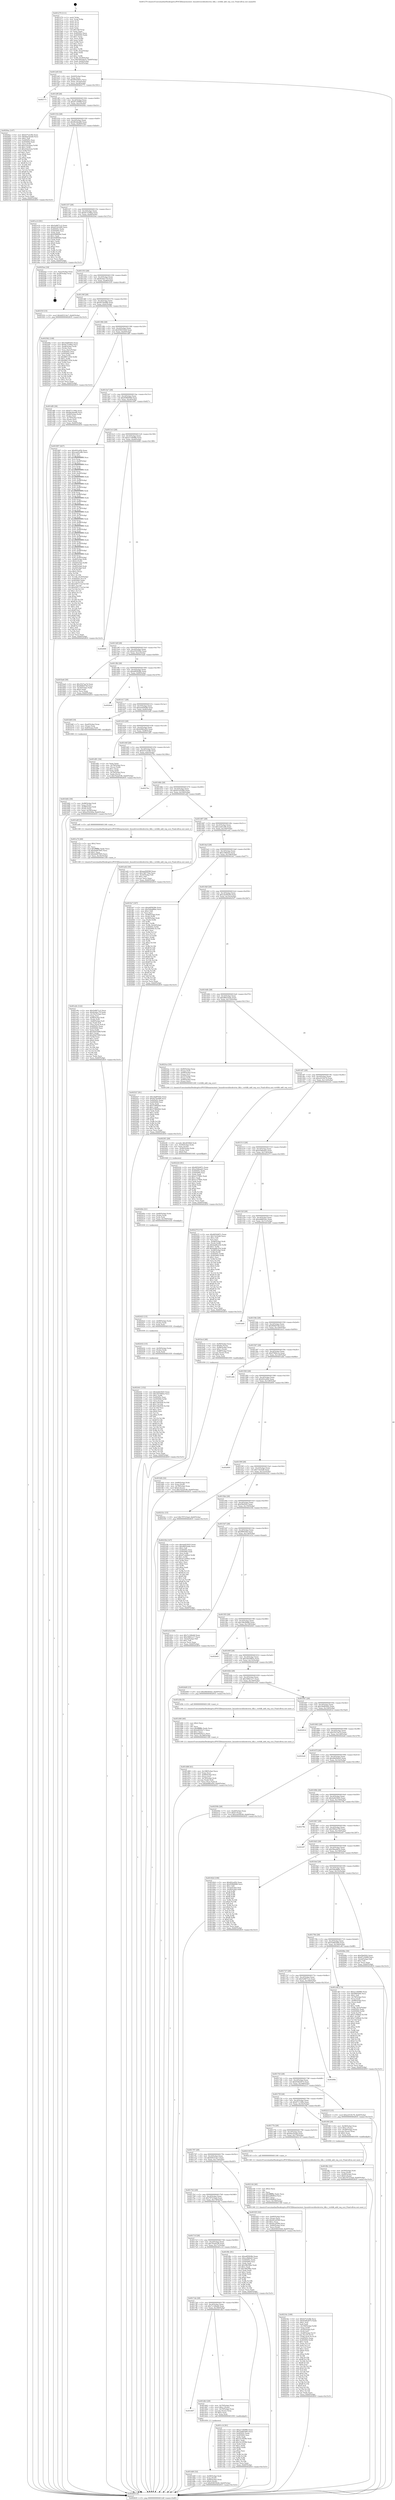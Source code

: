 digraph "0x401270" {
  label = "0x401270 (/mnt/c/Users/mathe/Desktop/tcc/POCII/binaries/extr_linuxdriversblockvirtio_blk.c_virtblk_add_req_scsi_Final-ollvm.out::main(0))"
  labelloc = "t"
  node[shape=record]

  Entry [label="",width=0.3,height=0.3,shape=circle,fillcolor=black,style=filled]
  "0x4012df" [label="{
     0x4012df [32]\l
     | [instrs]\l
     &nbsp;&nbsp;0x4012df \<+6\>: mov -0xb0(%rbp),%eax\l
     &nbsp;&nbsp;0x4012e5 \<+2\>: mov %eax,%ecx\l
     &nbsp;&nbsp;0x4012e7 \<+6\>: sub $0x8054487c,%ecx\l
     &nbsp;&nbsp;0x4012ed \<+6\>: mov %eax,-0xc4(%rbp)\l
     &nbsp;&nbsp;0x4012f3 \<+6\>: mov %ecx,-0xc8(%rbp)\l
     &nbsp;&nbsp;0x4012f9 \<+6\>: je 0000000000402771 \<main+0x1501\>\l
  }"]
  "0x402771" [label="{
     0x402771\l
  }", style=dashed]
  "0x4012ff" [label="{
     0x4012ff [28]\l
     | [instrs]\l
     &nbsp;&nbsp;0x4012ff \<+5\>: jmp 0000000000401304 \<main+0x94\>\l
     &nbsp;&nbsp;0x401304 \<+6\>: mov -0xc4(%rbp),%eax\l
     &nbsp;&nbsp;0x40130a \<+5\>: sub $0x87c5066f,%eax\l
     &nbsp;&nbsp;0x40130f \<+6\>: mov %eax,-0xcc(%rbp)\l
     &nbsp;&nbsp;0x401315 \<+6\>: je 00000000004020ac \<main+0xe3c\>\l
  }"]
  Exit [label="",width=0.3,height=0.3,shape=circle,fillcolor=black,style=filled,peripheries=2]
  "0x4020ac" [label="{
     0x4020ac [147]\l
     | [instrs]\l
     &nbsp;&nbsp;0x4020ac \<+5\>: mov $0xb37e3c8b,%eax\l
     &nbsp;&nbsp;0x4020b1 \<+5\>: mov $0x6ae32edd,%ecx\l
     &nbsp;&nbsp;0x4020b6 \<+2\>: mov $0x1,%dl\l
     &nbsp;&nbsp;0x4020b8 \<+7\>: mov 0x40505c,%esi\l
     &nbsp;&nbsp;0x4020bf \<+7\>: mov 0x405064,%edi\l
     &nbsp;&nbsp;0x4020c6 \<+3\>: mov %esi,%r8d\l
     &nbsp;&nbsp;0x4020c9 \<+7\>: add $0x232e2eea,%r8d\l
     &nbsp;&nbsp;0x4020d0 \<+4\>: sub $0x1,%r8d\l
     &nbsp;&nbsp;0x4020d4 \<+7\>: sub $0x232e2eea,%r8d\l
     &nbsp;&nbsp;0x4020db \<+4\>: imul %r8d,%esi\l
     &nbsp;&nbsp;0x4020df \<+3\>: and $0x1,%esi\l
     &nbsp;&nbsp;0x4020e2 \<+3\>: cmp $0x0,%esi\l
     &nbsp;&nbsp;0x4020e5 \<+4\>: sete %r9b\l
     &nbsp;&nbsp;0x4020e9 \<+3\>: cmp $0xa,%edi\l
     &nbsp;&nbsp;0x4020ec \<+4\>: setl %r10b\l
     &nbsp;&nbsp;0x4020f0 \<+3\>: mov %r9b,%r11b\l
     &nbsp;&nbsp;0x4020f3 \<+4\>: xor $0xff,%r11b\l
     &nbsp;&nbsp;0x4020f7 \<+3\>: mov %r10b,%bl\l
     &nbsp;&nbsp;0x4020fa \<+3\>: xor $0xff,%bl\l
     &nbsp;&nbsp;0x4020fd \<+3\>: xor $0x1,%dl\l
     &nbsp;&nbsp;0x402100 \<+3\>: mov %r11b,%r14b\l
     &nbsp;&nbsp;0x402103 \<+4\>: and $0xff,%r14b\l
     &nbsp;&nbsp;0x402107 \<+3\>: and %dl,%r9b\l
     &nbsp;&nbsp;0x40210a \<+3\>: mov %bl,%r15b\l
     &nbsp;&nbsp;0x40210d \<+4\>: and $0xff,%r15b\l
     &nbsp;&nbsp;0x402111 \<+3\>: and %dl,%r10b\l
     &nbsp;&nbsp;0x402114 \<+3\>: or %r9b,%r14b\l
     &nbsp;&nbsp;0x402117 \<+3\>: or %r10b,%r15b\l
     &nbsp;&nbsp;0x40211a \<+3\>: xor %r15b,%r14b\l
     &nbsp;&nbsp;0x40211d \<+3\>: or %bl,%r11b\l
     &nbsp;&nbsp;0x402120 \<+4\>: xor $0xff,%r11b\l
     &nbsp;&nbsp;0x402124 \<+3\>: or $0x1,%dl\l
     &nbsp;&nbsp;0x402127 \<+3\>: and %dl,%r11b\l
     &nbsp;&nbsp;0x40212a \<+3\>: or %r11b,%r14b\l
     &nbsp;&nbsp;0x40212d \<+4\>: test $0x1,%r14b\l
     &nbsp;&nbsp;0x402131 \<+3\>: cmovne %ecx,%eax\l
     &nbsp;&nbsp;0x402134 \<+6\>: mov %eax,-0xb0(%rbp)\l
     &nbsp;&nbsp;0x40213a \<+5\>: jmp 0000000000402835 \<main+0x15c5\>\l
  }"]
  "0x40131b" [label="{
     0x40131b [28]\l
     | [instrs]\l
     &nbsp;&nbsp;0x40131b \<+5\>: jmp 0000000000401320 \<main+0xb0\>\l
     &nbsp;&nbsp;0x401320 \<+6\>: mov -0xc4(%rbp),%eax\l
     &nbsp;&nbsp;0x401326 \<+5\>: sub $0x8b3dee66,%eax\l
     &nbsp;&nbsp;0x40132b \<+6\>: mov %eax,-0xd0(%rbp)\l
     &nbsp;&nbsp;0x401331 \<+6\>: je 0000000000401e14 \<main+0xba4\>\l
  }"]
  "0x402441" [label="{
     0x402441 [152]\l
     | [instrs]\l
     &nbsp;&nbsp;0x402441 \<+5\>: mov $0x4e823025,%eax\l
     &nbsp;&nbsp;0x402446 \<+5\>: mov $0x3453082a,%ecx\l
     &nbsp;&nbsp;0x40244b \<+3\>: mov $0x1,%r8b\l
     &nbsp;&nbsp;0x40244e \<+7\>: mov 0x40505c,%esi\l
     &nbsp;&nbsp;0x402455 \<+8\>: mov 0x405064,%r9d\l
     &nbsp;&nbsp;0x40245d \<+3\>: mov %esi,%r10d\l
     &nbsp;&nbsp;0x402460 \<+7\>: sub $0x15fa5f39,%r10d\l
     &nbsp;&nbsp;0x402467 \<+4\>: sub $0x1,%r10d\l
     &nbsp;&nbsp;0x40246b \<+7\>: add $0x15fa5f39,%r10d\l
     &nbsp;&nbsp;0x402472 \<+4\>: imul %r10d,%esi\l
     &nbsp;&nbsp;0x402476 \<+3\>: and $0x1,%esi\l
     &nbsp;&nbsp;0x402479 \<+3\>: cmp $0x0,%esi\l
     &nbsp;&nbsp;0x40247c \<+4\>: sete %r11b\l
     &nbsp;&nbsp;0x402480 \<+4\>: cmp $0xa,%r9d\l
     &nbsp;&nbsp;0x402484 \<+3\>: setl %bl\l
     &nbsp;&nbsp;0x402487 \<+3\>: mov %r11b,%r14b\l
     &nbsp;&nbsp;0x40248a \<+4\>: xor $0xff,%r14b\l
     &nbsp;&nbsp;0x40248e \<+3\>: mov %bl,%r15b\l
     &nbsp;&nbsp;0x402491 \<+4\>: xor $0xff,%r15b\l
     &nbsp;&nbsp;0x402495 \<+4\>: xor $0x0,%r8b\l
     &nbsp;&nbsp;0x402499 \<+3\>: mov %r14b,%r12b\l
     &nbsp;&nbsp;0x40249c \<+4\>: and $0x0,%r12b\l
     &nbsp;&nbsp;0x4024a0 \<+3\>: and %r8b,%r11b\l
     &nbsp;&nbsp;0x4024a3 \<+3\>: mov %r15b,%r13b\l
     &nbsp;&nbsp;0x4024a6 \<+4\>: and $0x0,%r13b\l
     &nbsp;&nbsp;0x4024aa \<+3\>: and %r8b,%bl\l
     &nbsp;&nbsp;0x4024ad \<+3\>: or %r11b,%r12b\l
     &nbsp;&nbsp;0x4024b0 \<+3\>: or %bl,%r13b\l
     &nbsp;&nbsp;0x4024b3 \<+3\>: xor %r13b,%r12b\l
     &nbsp;&nbsp;0x4024b6 \<+3\>: or %r15b,%r14b\l
     &nbsp;&nbsp;0x4024b9 \<+4\>: xor $0xff,%r14b\l
     &nbsp;&nbsp;0x4024bd \<+4\>: or $0x0,%r8b\l
     &nbsp;&nbsp;0x4024c1 \<+3\>: and %r8b,%r14b\l
     &nbsp;&nbsp;0x4024c4 \<+3\>: or %r14b,%r12b\l
     &nbsp;&nbsp;0x4024c7 \<+4\>: test $0x1,%r12b\l
     &nbsp;&nbsp;0x4024cb \<+3\>: cmovne %ecx,%eax\l
     &nbsp;&nbsp;0x4024ce \<+6\>: mov %eax,-0xb0(%rbp)\l
     &nbsp;&nbsp;0x4024d4 \<+5\>: jmp 0000000000402835 \<main+0x15c5\>\l
  }"]
  "0x401e14" [label="{
     0x401e14 [91]\l
     | [instrs]\l
     &nbsp;&nbsp;0x401e14 \<+5\>: mov $0x5e8671c2,%eax\l
     &nbsp;&nbsp;0x401e19 \<+5\>: mov $0xb5163260,%ecx\l
     &nbsp;&nbsp;0x401e1e \<+7\>: mov 0x40505c,%edx\l
     &nbsp;&nbsp;0x401e25 \<+7\>: mov 0x405064,%esi\l
     &nbsp;&nbsp;0x401e2c \<+2\>: mov %edx,%edi\l
     &nbsp;&nbsp;0x401e2e \<+6\>: sub $0x93f860b4,%edi\l
     &nbsp;&nbsp;0x401e34 \<+3\>: sub $0x1,%edi\l
     &nbsp;&nbsp;0x401e37 \<+6\>: add $0x93f860b4,%edi\l
     &nbsp;&nbsp;0x401e3d \<+3\>: imul %edi,%edx\l
     &nbsp;&nbsp;0x401e40 \<+3\>: and $0x1,%edx\l
     &nbsp;&nbsp;0x401e43 \<+3\>: cmp $0x0,%edx\l
     &nbsp;&nbsp;0x401e46 \<+4\>: sete %r8b\l
     &nbsp;&nbsp;0x401e4a \<+3\>: cmp $0xa,%esi\l
     &nbsp;&nbsp;0x401e4d \<+4\>: setl %r9b\l
     &nbsp;&nbsp;0x401e51 \<+3\>: mov %r8b,%r10b\l
     &nbsp;&nbsp;0x401e54 \<+3\>: and %r9b,%r10b\l
     &nbsp;&nbsp;0x401e57 \<+3\>: xor %r9b,%r8b\l
     &nbsp;&nbsp;0x401e5a \<+3\>: or %r8b,%r10b\l
     &nbsp;&nbsp;0x401e5d \<+4\>: test $0x1,%r10b\l
     &nbsp;&nbsp;0x401e61 \<+3\>: cmovne %ecx,%eax\l
     &nbsp;&nbsp;0x401e64 \<+6\>: mov %eax,-0xb0(%rbp)\l
     &nbsp;&nbsp;0x401e6a \<+5\>: jmp 0000000000402835 \<main+0x15c5\>\l
  }"]
  "0x401337" [label="{
     0x401337 [28]\l
     | [instrs]\l
     &nbsp;&nbsp;0x401337 \<+5\>: jmp 000000000040133c \<main+0xcc\>\l
     &nbsp;&nbsp;0x40133c \<+6\>: mov -0xc4(%rbp),%eax\l
     &nbsp;&nbsp;0x401342 \<+5\>: sub $0x8c7236ba,%eax\l
     &nbsp;&nbsp;0x401347 \<+6\>: mov %eax,-0xd4(%rbp)\l
     &nbsp;&nbsp;0x40134d \<+6\>: je 00000000004025ee \<main+0x137e\>\l
  }"]
  "0x402432" [label="{
     0x402432 [15]\l
     | [instrs]\l
     &nbsp;&nbsp;0x402432 \<+4\>: mov -0x50(%rbp),%rdx\l
     &nbsp;&nbsp;0x402436 \<+3\>: mov (%rdx),%rdx\l
     &nbsp;&nbsp;0x402439 \<+3\>: mov %rdx,%rdi\l
     &nbsp;&nbsp;0x40243c \<+5\>: call 0000000000401030 \<free@plt\>\l
     | [calls]\l
     &nbsp;&nbsp;0x401030 \{1\} (unknown)\l
  }"]
  "0x4025ee" [label="{
     0x4025ee [18]\l
     | [instrs]\l
     &nbsp;&nbsp;0x4025ee \<+3\>: mov -0x2c(%rbp),%eax\l
     &nbsp;&nbsp;0x4025f1 \<+4\>: lea -0x28(%rbp),%rsp\l
     &nbsp;&nbsp;0x4025f5 \<+1\>: pop %rbx\l
     &nbsp;&nbsp;0x4025f6 \<+2\>: pop %r12\l
     &nbsp;&nbsp;0x4025f8 \<+2\>: pop %r13\l
     &nbsp;&nbsp;0x4025fa \<+2\>: pop %r14\l
     &nbsp;&nbsp;0x4025fc \<+2\>: pop %r15\l
     &nbsp;&nbsp;0x4025fe \<+1\>: pop %rbp\l
     &nbsp;&nbsp;0x4025ff \<+1\>: ret\l
  }"]
  "0x401353" [label="{
     0x401353 [28]\l
     | [instrs]\l
     &nbsp;&nbsp;0x401353 \<+5\>: jmp 0000000000401358 \<main+0xe8\>\l
     &nbsp;&nbsp;0x401358 \<+6\>: mov -0xc4(%rbp),%eax\l
     &nbsp;&nbsp;0x40135e \<+5\>: sub $0x8cbfa179,%eax\l
     &nbsp;&nbsp;0x401363 \<+6\>: mov %eax,-0xd8(%rbp)\l
     &nbsp;&nbsp;0x401369 \<+6\>: je 0000000000401f16 \<main+0xca6\>\l
  }"]
  "0x402423" [label="{
     0x402423 [15]\l
     | [instrs]\l
     &nbsp;&nbsp;0x402423 \<+4\>: mov -0x68(%rbp),%rdx\l
     &nbsp;&nbsp;0x402427 \<+3\>: mov (%rdx),%rdx\l
     &nbsp;&nbsp;0x40242a \<+3\>: mov %rdx,%rdi\l
     &nbsp;&nbsp;0x40242d \<+5\>: call 0000000000401030 \<free@plt\>\l
     | [calls]\l
     &nbsp;&nbsp;0x401030 \{1\} (unknown)\l
  }"]
  "0x401f16" [label="{
     0x401f16 [15]\l
     | [instrs]\l
     &nbsp;&nbsp;0x401f16 \<+10\>: movl $0x6d5314e7,-0xb0(%rbp)\l
     &nbsp;&nbsp;0x401f20 \<+5\>: jmp 0000000000402835 \<main+0x15c5\>\l
  }"]
  "0x40136f" [label="{
     0x40136f [28]\l
     | [instrs]\l
     &nbsp;&nbsp;0x40136f \<+5\>: jmp 0000000000401374 \<main+0x104\>\l
     &nbsp;&nbsp;0x401374 \<+6\>: mov -0xc4(%rbp),%eax\l
     &nbsp;&nbsp;0x40137a \<+5\>: sub $0x927be086,%eax\l
     &nbsp;&nbsp;0x40137f \<+6\>: mov %eax,-0xdc(%rbp)\l
     &nbsp;&nbsp;0x401385 \<+6\>: je 0000000000402582 \<main+0x1312\>\l
  }"]
  "0x40240e" [label="{
     0x40240e [21]\l
     | [instrs]\l
     &nbsp;&nbsp;0x40240e \<+4\>: mov -0x80(%rbp),%rdx\l
     &nbsp;&nbsp;0x402412 \<+3\>: mov (%rdx),%rdx\l
     &nbsp;&nbsp;0x402415 \<+3\>: mov %rdx,%rdi\l
     &nbsp;&nbsp;0x402418 \<+6\>: mov %eax,-0x194(%rbp)\l
     &nbsp;&nbsp;0x40241e \<+5\>: call 0000000000401030 \<free@plt\>\l
     | [calls]\l
     &nbsp;&nbsp;0x401030 \{1\} (unknown)\l
  }"]
  "0x402582" [label="{
     0x402582 [108]\l
     | [instrs]\l
     &nbsp;&nbsp;0x402582 \<+5\>: mov $0x34d95442,%eax\l
     &nbsp;&nbsp;0x402587 \<+5\>: mov $0x8c7236ba,%ecx\l
     &nbsp;&nbsp;0x40258c \<+7\>: mov -0xa8(%rbp),%rdx\l
     &nbsp;&nbsp;0x402593 \<+2\>: mov (%rdx),%esi\l
     &nbsp;&nbsp;0x402595 \<+3\>: mov %esi,-0x2c(%rbp)\l
     &nbsp;&nbsp;0x402598 \<+7\>: mov 0x40505c,%esi\l
     &nbsp;&nbsp;0x40259f \<+7\>: mov 0x405064,%edi\l
     &nbsp;&nbsp;0x4025a6 \<+3\>: mov %esi,%r8d\l
     &nbsp;&nbsp;0x4025a9 \<+7\>: sub $0xf8911054,%r8d\l
     &nbsp;&nbsp;0x4025b0 \<+4\>: sub $0x1,%r8d\l
     &nbsp;&nbsp;0x4025b4 \<+7\>: add $0xf8911054,%r8d\l
     &nbsp;&nbsp;0x4025bb \<+4\>: imul %r8d,%esi\l
     &nbsp;&nbsp;0x4025bf \<+3\>: and $0x1,%esi\l
     &nbsp;&nbsp;0x4025c2 \<+3\>: cmp $0x0,%esi\l
     &nbsp;&nbsp;0x4025c5 \<+4\>: sete %r9b\l
     &nbsp;&nbsp;0x4025c9 \<+3\>: cmp $0xa,%edi\l
     &nbsp;&nbsp;0x4025cc \<+4\>: setl %r10b\l
     &nbsp;&nbsp;0x4025d0 \<+3\>: mov %r9b,%r11b\l
     &nbsp;&nbsp;0x4025d3 \<+3\>: and %r10b,%r11b\l
     &nbsp;&nbsp;0x4025d6 \<+3\>: xor %r10b,%r9b\l
     &nbsp;&nbsp;0x4025d9 \<+3\>: or %r9b,%r11b\l
     &nbsp;&nbsp;0x4025dc \<+4\>: test $0x1,%r11b\l
     &nbsp;&nbsp;0x4025e0 \<+3\>: cmovne %ecx,%eax\l
     &nbsp;&nbsp;0x4025e3 \<+6\>: mov %eax,-0xb0(%rbp)\l
     &nbsp;&nbsp;0x4025e9 \<+5\>: jmp 0000000000402835 \<main+0x15c5\>\l
  }"]
  "0x40138b" [label="{
     0x40138b [28]\l
     | [instrs]\l
     &nbsp;&nbsp;0x40138b \<+5\>: jmp 0000000000401390 \<main+0x120\>\l
     &nbsp;&nbsp;0x401390 \<+6\>: mov -0xc4(%rbp),%eax\l
     &nbsp;&nbsp;0x401396 \<+5\>: sub $0x93833428,%eax\l
     &nbsp;&nbsp;0x40139b \<+6\>: mov %eax,-0xe0(%rbp)\l
     &nbsp;&nbsp;0x4013a1 \<+6\>: je 0000000000401df0 \<main+0xb80\>\l
  }"]
  "0x4023f1" [label="{
     0x4023f1 [29]\l
     | [instrs]\l
     &nbsp;&nbsp;0x4023f1 \<+10\>: movabs $0x4030b6,%rdi\l
     &nbsp;&nbsp;0x4023fb \<+4\>: mov -0x40(%rbp),%rdx\l
     &nbsp;&nbsp;0x4023ff \<+2\>: mov %eax,(%rdx)\l
     &nbsp;&nbsp;0x402401 \<+4\>: mov -0x40(%rbp),%rdx\l
     &nbsp;&nbsp;0x402405 \<+2\>: mov (%rdx),%esi\l
     &nbsp;&nbsp;0x402407 \<+2\>: mov $0x0,%al\l
     &nbsp;&nbsp;0x402409 \<+5\>: call 0000000000401040 \<printf@plt\>\l
     | [calls]\l
     &nbsp;&nbsp;0x401040 \{1\} (unknown)\l
  }"]
  "0x401df0" [label="{
     0x401df0 [36]\l
     | [instrs]\l
     &nbsp;&nbsp;0x401df0 \<+5\>: mov $0x671130fa,%eax\l
     &nbsp;&nbsp;0x401df5 \<+5\>: mov $0x8b3dee66,%ecx\l
     &nbsp;&nbsp;0x401dfa \<+4\>: mov -0x60(%rbp),%rdx\l
     &nbsp;&nbsp;0x401dfe \<+2\>: mov (%rdx),%esi\l
     &nbsp;&nbsp;0x401e00 \<+4\>: mov -0x70(%rbp),%rdx\l
     &nbsp;&nbsp;0x401e04 \<+2\>: cmp (%rdx),%esi\l
     &nbsp;&nbsp;0x401e06 \<+3\>: cmovl %ecx,%eax\l
     &nbsp;&nbsp;0x401e09 \<+6\>: mov %eax,-0xb0(%rbp)\l
     &nbsp;&nbsp;0x401e0f \<+5\>: jmp 0000000000402835 \<main+0x15c5\>\l
  }"]
  "0x4013a7" [label="{
     0x4013a7 [28]\l
     | [instrs]\l
     &nbsp;&nbsp;0x4013a7 \<+5\>: jmp 00000000004013ac \<main+0x13c\>\l
     &nbsp;&nbsp;0x4013ac \<+6\>: mov -0xc4(%rbp),%eax\l
     &nbsp;&nbsp;0x4013b2 \<+5\>: sub $0x95f8d068,%eax\l
     &nbsp;&nbsp;0x4013b7 \<+6\>: mov %eax,-0xe4(%rbp)\l
     &nbsp;&nbsp;0x4013bd \<+6\>: je 0000000000401897 \<main+0x627\>\l
  }"]
  "0x40216c" [label="{
     0x40216c [169]\l
     | [instrs]\l
     &nbsp;&nbsp;0x40216c \<+5\>: mov $0xb37e3c8b,%ecx\l
     &nbsp;&nbsp;0x402171 \<+5\>: mov $0x634b2875,%edx\l
     &nbsp;&nbsp;0x402176 \<+3\>: mov $0x1,%sil\l
     &nbsp;&nbsp;0x402179 \<+2\>: xor %edi,%edi\l
     &nbsp;&nbsp;0x40217b \<+7\>: mov -0x190(%rbp),%r8d\l
     &nbsp;&nbsp;0x402182 \<+4\>: imul %eax,%r8d\l
     &nbsp;&nbsp;0x402186 \<+4\>: mov -0x50(%rbp),%r9\l
     &nbsp;&nbsp;0x40218a \<+3\>: mov (%r9),%r9\l
     &nbsp;&nbsp;0x40218d \<+4\>: mov -0x48(%rbp),%r10\l
     &nbsp;&nbsp;0x402191 \<+3\>: movslq (%r10),%r10\l
     &nbsp;&nbsp;0x402194 \<+4\>: mov %r8d,(%r9,%r10,4)\l
     &nbsp;&nbsp;0x402198 \<+7\>: mov 0x40505c,%eax\l
     &nbsp;&nbsp;0x40219f \<+8\>: mov 0x405064,%r8d\l
     &nbsp;&nbsp;0x4021a7 \<+3\>: sub $0x1,%edi\l
     &nbsp;&nbsp;0x4021aa \<+3\>: mov %eax,%r11d\l
     &nbsp;&nbsp;0x4021ad \<+3\>: add %edi,%r11d\l
     &nbsp;&nbsp;0x4021b0 \<+4\>: imul %r11d,%eax\l
     &nbsp;&nbsp;0x4021b4 \<+3\>: and $0x1,%eax\l
     &nbsp;&nbsp;0x4021b7 \<+3\>: cmp $0x0,%eax\l
     &nbsp;&nbsp;0x4021ba \<+3\>: sete %bl\l
     &nbsp;&nbsp;0x4021bd \<+4\>: cmp $0xa,%r8d\l
     &nbsp;&nbsp;0x4021c1 \<+4\>: setl %r14b\l
     &nbsp;&nbsp;0x4021c5 \<+3\>: mov %bl,%r15b\l
     &nbsp;&nbsp;0x4021c8 \<+4\>: xor $0xff,%r15b\l
     &nbsp;&nbsp;0x4021cc \<+3\>: mov %r14b,%r12b\l
     &nbsp;&nbsp;0x4021cf \<+4\>: xor $0xff,%r12b\l
     &nbsp;&nbsp;0x4021d3 \<+4\>: xor $0x0,%sil\l
     &nbsp;&nbsp;0x4021d7 \<+3\>: mov %r15b,%r13b\l
     &nbsp;&nbsp;0x4021da \<+4\>: and $0x0,%r13b\l
     &nbsp;&nbsp;0x4021de \<+3\>: and %sil,%bl\l
     &nbsp;&nbsp;0x4021e1 \<+3\>: mov %r12b,%al\l
     &nbsp;&nbsp;0x4021e4 \<+2\>: and $0x0,%al\l
     &nbsp;&nbsp;0x4021e6 \<+3\>: and %sil,%r14b\l
     &nbsp;&nbsp;0x4021e9 \<+3\>: or %bl,%r13b\l
     &nbsp;&nbsp;0x4021ec \<+3\>: or %r14b,%al\l
     &nbsp;&nbsp;0x4021ef \<+3\>: xor %al,%r13b\l
     &nbsp;&nbsp;0x4021f2 \<+3\>: or %r12b,%r15b\l
     &nbsp;&nbsp;0x4021f5 \<+4\>: xor $0xff,%r15b\l
     &nbsp;&nbsp;0x4021f9 \<+4\>: or $0x0,%sil\l
     &nbsp;&nbsp;0x4021fd \<+3\>: and %sil,%r15b\l
     &nbsp;&nbsp;0x402200 \<+3\>: or %r15b,%r13b\l
     &nbsp;&nbsp;0x402203 \<+4\>: test $0x1,%r13b\l
     &nbsp;&nbsp;0x402207 \<+3\>: cmovne %edx,%ecx\l
     &nbsp;&nbsp;0x40220a \<+6\>: mov %ecx,-0xb0(%rbp)\l
     &nbsp;&nbsp;0x402210 \<+5\>: jmp 0000000000402835 \<main+0x15c5\>\l
  }"]
  "0x401897" [label="{
     0x401897 [427]\l
     | [instrs]\l
     &nbsp;&nbsp;0x401897 \<+5\>: mov $0xfd3caf2b,%eax\l
     &nbsp;&nbsp;0x40189c \<+5\>: mov $0xcae61e9b,%ecx\l
     &nbsp;&nbsp;0x4018a1 \<+2\>: mov $0x1,%dl\l
     &nbsp;&nbsp;0x4018a3 \<+3\>: mov %rsp,%rsi\l
     &nbsp;&nbsp;0x4018a6 \<+4\>: add $0xfffffffffffffff0,%rsi\l
     &nbsp;&nbsp;0x4018aa \<+3\>: mov %rsi,%rsp\l
     &nbsp;&nbsp;0x4018ad \<+7\>: mov %rsi,-0xa8(%rbp)\l
     &nbsp;&nbsp;0x4018b4 \<+3\>: mov %rsp,%rsi\l
     &nbsp;&nbsp;0x4018b7 \<+4\>: add $0xfffffffffffffff0,%rsi\l
     &nbsp;&nbsp;0x4018bb \<+3\>: mov %rsi,%rsp\l
     &nbsp;&nbsp;0x4018be \<+3\>: mov %rsp,%rdi\l
     &nbsp;&nbsp;0x4018c1 \<+4\>: add $0xfffffffffffffff0,%rdi\l
     &nbsp;&nbsp;0x4018c5 \<+3\>: mov %rdi,%rsp\l
     &nbsp;&nbsp;0x4018c8 \<+7\>: mov %rdi,-0xa0(%rbp)\l
     &nbsp;&nbsp;0x4018cf \<+3\>: mov %rsp,%rdi\l
     &nbsp;&nbsp;0x4018d2 \<+4\>: add $0xfffffffffffffff0,%rdi\l
     &nbsp;&nbsp;0x4018d6 \<+3\>: mov %rdi,%rsp\l
     &nbsp;&nbsp;0x4018d9 \<+7\>: mov %rdi,-0x98(%rbp)\l
     &nbsp;&nbsp;0x4018e0 \<+3\>: mov %rsp,%rdi\l
     &nbsp;&nbsp;0x4018e3 \<+4\>: add $0xfffffffffffffff0,%rdi\l
     &nbsp;&nbsp;0x4018e7 \<+3\>: mov %rdi,%rsp\l
     &nbsp;&nbsp;0x4018ea \<+7\>: mov %rdi,-0x90(%rbp)\l
     &nbsp;&nbsp;0x4018f1 \<+3\>: mov %rsp,%rdi\l
     &nbsp;&nbsp;0x4018f4 \<+4\>: add $0xfffffffffffffff0,%rdi\l
     &nbsp;&nbsp;0x4018f8 \<+3\>: mov %rdi,%rsp\l
     &nbsp;&nbsp;0x4018fb \<+7\>: mov %rdi,-0x88(%rbp)\l
     &nbsp;&nbsp;0x401902 \<+3\>: mov %rsp,%rdi\l
     &nbsp;&nbsp;0x401905 \<+4\>: add $0xfffffffffffffff0,%rdi\l
     &nbsp;&nbsp;0x401909 \<+3\>: mov %rdi,%rsp\l
     &nbsp;&nbsp;0x40190c \<+4\>: mov %rdi,-0x80(%rbp)\l
     &nbsp;&nbsp;0x401910 \<+3\>: mov %rsp,%rdi\l
     &nbsp;&nbsp;0x401913 \<+4\>: add $0xfffffffffffffff0,%rdi\l
     &nbsp;&nbsp;0x401917 \<+3\>: mov %rdi,%rsp\l
     &nbsp;&nbsp;0x40191a \<+4\>: mov %rdi,-0x78(%rbp)\l
     &nbsp;&nbsp;0x40191e \<+3\>: mov %rsp,%rdi\l
     &nbsp;&nbsp;0x401921 \<+4\>: add $0xfffffffffffffff0,%rdi\l
     &nbsp;&nbsp;0x401925 \<+3\>: mov %rdi,%rsp\l
     &nbsp;&nbsp;0x401928 \<+4\>: mov %rdi,-0x70(%rbp)\l
     &nbsp;&nbsp;0x40192c \<+3\>: mov %rsp,%rdi\l
     &nbsp;&nbsp;0x40192f \<+4\>: add $0xfffffffffffffff0,%rdi\l
     &nbsp;&nbsp;0x401933 \<+3\>: mov %rdi,%rsp\l
     &nbsp;&nbsp;0x401936 \<+4\>: mov %rdi,-0x68(%rbp)\l
     &nbsp;&nbsp;0x40193a \<+3\>: mov %rsp,%rdi\l
     &nbsp;&nbsp;0x40193d \<+4\>: add $0xfffffffffffffff0,%rdi\l
     &nbsp;&nbsp;0x401941 \<+3\>: mov %rdi,%rsp\l
     &nbsp;&nbsp;0x401944 \<+4\>: mov %rdi,-0x60(%rbp)\l
     &nbsp;&nbsp;0x401948 \<+3\>: mov %rsp,%rdi\l
     &nbsp;&nbsp;0x40194b \<+4\>: add $0xfffffffffffffff0,%rdi\l
     &nbsp;&nbsp;0x40194f \<+3\>: mov %rdi,%rsp\l
     &nbsp;&nbsp;0x401952 \<+4\>: mov %rdi,-0x58(%rbp)\l
     &nbsp;&nbsp;0x401956 \<+3\>: mov %rsp,%rdi\l
     &nbsp;&nbsp;0x401959 \<+4\>: add $0xfffffffffffffff0,%rdi\l
     &nbsp;&nbsp;0x40195d \<+3\>: mov %rdi,%rsp\l
     &nbsp;&nbsp;0x401960 \<+4\>: mov %rdi,-0x50(%rbp)\l
     &nbsp;&nbsp;0x401964 \<+3\>: mov %rsp,%rdi\l
     &nbsp;&nbsp;0x401967 \<+4\>: add $0xfffffffffffffff0,%rdi\l
     &nbsp;&nbsp;0x40196b \<+3\>: mov %rdi,%rsp\l
     &nbsp;&nbsp;0x40196e \<+4\>: mov %rdi,-0x48(%rbp)\l
     &nbsp;&nbsp;0x401972 \<+3\>: mov %rsp,%rdi\l
     &nbsp;&nbsp;0x401975 \<+4\>: add $0xfffffffffffffff0,%rdi\l
     &nbsp;&nbsp;0x401979 \<+3\>: mov %rdi,%rsp\l
     &nbsp;&nbsp;0x40197c \<+4\>: mov %rdi,-0x40(%rbp)\l
     &nbsp;&nbsp;0x401980 \<+7\>: mov -0xa8(%rbp),%rdi\l
     &nbsp;&nbsp;0x401987 \<+6\>: movl $0x0,(%rdi)\l
     &nbsp;&nbsp;0x40198d \<+7\>: mov -0xb4(%rbp),%r8d\l
     &nbsp;&nbsp;0x401994 \<+3\>: mov %r8d,(%rsi)\l
     &nbsp;&nbsp;0x401997 \<+7\>: mov -0xa0(%rbp),%rdi\l
     &nbsp;&nbsp;0x40199e \<+7\>: mov -0xc0(%rbp),%r9\l
     &nbsp;&nbsp;0x4019a5 \<+3\>: mov %r9,(%rdi)\l
     &nbsp;&nbsp;0x4019a8 \<+3\>: cmpl $0x2,(%rsi)\l
     &nbsp;&nbsp;0x4019ab \<+4\>: setne %r10b\l
     &nbsp;&nbsp;0x4019af \<+4\>: and $0x1,%r10b\l
     &nbsp;&nbsp;0x4019b3 \<+4\>: mov %r10b,-0x35(%rbp)\l
     &nbsp;&nbsp;0x4019b7 \<+8\>: mov 0x40505c,%r11d\l
     &nbsp;&nbsp;0x4019bf \<+7\>: mov 0x405064,%ebx\l
     &nbsp;&nbsp;0x4019c6 \<+3\>: mov %r11d,%r14d\l
     &nbsp;&nbsp;0x4019c9 \<+7\>: add $0xd39717c4,%r14d\l
     &nbsp;&nbsp;0x4019d0 \<+4\>: sub $0x1,%r14d\l
     &nbsp;&nbsp;0x4019d4 \<+7\>: sub $0xd39717c4,%r14d\l
     &nbsp;&nbsp;0x4019db \<+4\>: imul %r14d,%r11d\l
     &nbsp;&nbsp;0x4019df \<+4\>: and $0x1,%r11d\l
     &nbsp;&nbsp;0x4019e3 \<+4\>: cmp $0x0,%r11d\l
     &nbsp;&nbsp;0x4019e7 \<+4\>: sete %r10b\l
     &nbsp;&nbsp;0x4019eb \<+3\>: cmp $0xa,%ebx\l
     &nbsp;&nbsp;0x4019ee \<+4\>: setl %r15b\l
     &nbsp;&nbsp;0x4019f2 \<+3\>: mov %r10b,%r12b\l
     &nbsp;&nbsp;0x4019f5 \<+4\>: xor $0xff,%r12b\l
     &nbsp;&nbsp;0x4019f9 \<+3\>: mov %r15b,%r13b\l
     &nbsp;&nbsp;0x4019fc \<+4\>: xor $0xff,%r13b\l
     &nbsp;&nbsp;0x401a00 \<+3\>: xor $0x1,%dl\l
     &nbsp;&nbsp;0x401a03 \<+3\>: mov %r12b,%sil\l
     &nbsp;&nbsp;0x401a06 \<+4\>: and $0xff,%sil\l
     &nbsp;&nbsp;0x401a0a \<+3\>: and %dl,%r10b\l
     &nbsp;&nbsp;0x401a0d \<+3\>: mov %r13b,%dil\l
     &nbsp;&nbsp;0x401a10 \<+4\>: and $0xff,%dil\l
     &nbsp;&nbsp;0x401a14 \<+3\>: and %dl,%r15b\l
     &nbsp;&nbsp;0x401a17 \<+3\>: or %r10b,%sil\l
     &nbsp;&nbsp;0x401a1a \<+3\>: or %r15b,%dil\l
     &nbsp;&nbsp;0x401a1d \<+3\>: xor %dil,%sil\l
     &nbsp;&nbsp;0x401a20 \<+3\>: or %r13b,%r12b\l
     &nbsp;&nbsp;0x401a23 \<+4\>: xor $0xff,%r12b\l
     &nbsp;&nbsp;0x401a27 \<+3\>: or $0x1,%dl\l
     &nbsp;&nbsp;0x401a2a \<+3\>: and %dl,%r12b\l
     &nbsp;&nbsp;0x401a2d \<+3\>: or %r12b,%sil\l
     &nbsp;&nbsp;0x401a30 \<+4\>: test $0x1,%sil\l
     &nbsp;&nbsp;0x401a34 \<+3\>: cmovne %ecx,%eax\l
     &nbsp;&nbsp;0x401a37 \<+6\>: mov %eax,-0xb0(%rbp)\l
     &nbsp;&nbsp;0x401a3d \<+5\>: jmp 0000000000402835 \<main+0x15c5\>\l
  }"]
  "0x4013c3" [label="{
     0x4013c3 [28]\l
     | [instrs]\l
     &nbsp;&nbsp;0x4013c3 \<+5\>: jmp 00000000004013c8 \<main+0x158\>\l
     &nbsp;&nbsp;0x4013c8 \<+6\>: mov -0xc4(%rbp),%eax\l
     &nbsp;&nbsp;0x4013ce \<+5\>: sub $0xa110b986,%eax\l
     &nbsp;&nbsp;0x4013d3 \<+6\>: mov %eax,-0xe8(%rbp)\l
     &nbsp;&nbsp;0x4013d9 \<+6\>: je 0000000000402666 \<main+0x13f6\>\l
  }"]
  "0x402144" [label="{
     0x402144 [40]\l
     | [instrs]\l
     &nbsp;&nbsp;0x402144 \<+5\>: mov $0x2,%ecx\l
     &nbsp;&nbsp;0x402149 \<+1\>: cltd\l
     &nbsp;&nbsp;0x40214a \<+2\>: idiv %ecx\l
     &nbsp;&nbsp;0x40214c \<+6\>: imul $0xfffffffe,%edx,%ecx\l
     &nbsp;&nbsp;0x402152 \<+6\>: add $0xe29bf8cd,%ecx\l
     &nbsp;&nbsp;0x402158 \<+3\>: add $0x1,%ecx\l
     &nbsp;&nbsp;0x40215b \<+6\>: sub $0xe29bf8cd,%ecx\l
     &nbsp;&nbsp;0x402161 \<+6\>: mov %ecx,-0x190(%rbp)\l
     &nbsp;&nbsp;0x402167 \<+5\>: call 0000000000401160 \<next_i\>\l
     | [calls]\l
     &nbsp;&nbsp;0x401160 \{1\} (/mnt/c/Users/mathe/Desktop/tcc/POCII/binaries/extr_linuxdriversblockvirtio_blk.c_virtblk_add_req_scsi_Final-ollvm.out::next_i)\l
  }"]
  "0x402666" [label="{
     0x402666\l
  }", style=dashed]
  "0x4013df" [label="{
     0x4013df [28]\l
     | [instrs]\l
     &nbsp;&nbsp;0x4013df \<+5\>: jmp 00000000004013e4 \<main+0x174\>\l
     &nbsp;&nbsp;0x4013e4 \<+6\>: mov -0xc4(%rbp),%eax\l
     &nbsp;&nbsp;0x4013ea \<+5\>: sub $0xa554300a,%eax\l
     &nbsp;&nbsp;0x4013ef \<+6\>: mov %eax,-0xec(%rbp)\l
     &nbsp;&nbsp;0x4013f5 \<+6\>: je 0000000000401ba6 \<main+0x936\>\l
  }"]
  "0x401f6c" [label="{
     0x401f6c [32]\l
     | [instrs]\l
     &nbsp;&nbsp;0x401f6c \<+4\>: mov -0x50(%rbp),%rdi\l
     &nbsp;&nbsp;0x401f70 \<+3\>: mov %rax,(%rdi)\l
     &nbsp;&nbsp;0x401f73 \<+4\>: mov -0x48(%rbp),%rax\l
     &nbsp;&nbsp;0x401f77 \<+6\>: movl $0x0,(%rax)\l
     &nbsp;&nbsp;0x401f7d \<+10\>: movl $0x79721bad,-0xb0(%rbp)\l
     &nbsp;&nbsp;0x401f87 \<+5\>: jmp 0000000000402835 \<main+0x15c5\>\l
  }"]
  "0x401ba6" [label="{
     0x401ba6 [30]\l
     | [instrs]\l
     &nbsp;&nbsp;0x401ba6 \<+5\>: mov $0x3527ea7d,%eax\l
     &nbsp;&nbsp;0x401bab \<+5\>: mov $0xf40b0740,%ecx\l
     &nbsp;&nbsp;0x401bb0 \<+3\>: mov -0x34(%rbp),%edx\l
     &nbsp;&nbsp;0x401bb3 \<+3\>: cmp $0x0,%edx\l
     &nbsp;&nbsp;0x401bb6 \<+3\>: cmove %ecx,%eax\l
     &nbsp;&nbsp;0x401bb9 \<+6\>: mov %eax,-0xb0(%rbp)\l
     &nbsp;&nbsp;0x401bbf \<+5\>: jmp 0000000000402835 \<main+0x15c5\>\l
  }"]
  "0x4013fb" [label="{
     0x4013fb [28]\l
     | [instrs]\l
     &nbsp;&nbsp;0x4013fb \<+5\>: jmp 0000000000401400 \<main+0x190\>\l
     &nbsp;&nbsp;0x401400 \<+6\>: mov -0xc4(%rbp),%eax\l
     &nbsp;&nbsp;0x401406 \<+5\>: sub $0xa6f5828b,%eax\l
     &nbsp;&nbsp;0x40140b \<+6\>: mov %eax,-0xf0(%rbp)\l
     &nbsp;&nbsp;0x401411 \<+6\>: je 00000000004026e9 \<main+0x1479\>\l
  }"]
  "0x401e9c" [label="{
     0x401e9c [122]\l
     | [instrs]\l
     &nbsp;&nbsp;0x401e9c \<+5\>: mov $0x5e8671c2,%ecx\l
     &nbsp;&nbsp;0x401ea1 \<+5\>: mov $0x8cbfa179,%edx\l
     &nbsp;&nbsp;0x401ea6 \<+6\>: mov -0x18c(%rbp),%esi\l
     &nbsp;&nbsp;0x401eac \<+3\>: imul %eax,%esi\l
     &nbsp;&nbsp;0x401eaf \<+4\>: mov -0x68(%rbp),%rdi\l
     &nbsp;&nbsp;0x401eb3 \<+3\>: mov (%rdi),%rdi\l
     &nbsp;&nbsp;0x401eb6 \<+4\>: mov -0x60(%rbp),%r8\l
     &nbsp;&nbsp;0x401eba \<+3\>: movslq (%r8),%r8\l
     &nbsp;&nbsp;0x401ebd \<+4\>: mov %esi,(%rdi,%r8,4)\l
     &nbsp;&nbsp;0x401ec1 \<+7\>: mov 0x40505c,%eax\l
     &nbsp;&nbsp;0x401ec8 \<+7\>: mov 0x405064,%esi\l
     &nbsp;&nbsp;0x401ecf \<+3\>: mov %eax,%r9d\l
     &nbsp;&nbsp;0x401ed2 \<+7\>: sub $0x2f2d7808,%r9d\l
     &nbsp;&nbsp;0x401ed9 \<+4\>: sub $0x1,%r9d\l
     &nbsp;&nbsp;0x401edd \<+7\>: add $0x2f2d7808,%r9d\l
     &nbsp;&nbsp;0x401ee4 \<+4\>: imul %r9d,%eax\l
     &nbsp;&nbsp;0x401ee8 \<+3\>: and $0x1,%eax\l
     &nbsp;&nbsp;0x401eeb \<+3\>: cmp $0x0,%eax\l
     &nbsp;&nbsp;0x401eee \<+4\>: sete %r10b\l
     &nbsp;&nbsp;0x401ef2 \<+3\>: cmp $0xa,%esi\l
     &nbsp;&nbsp;0x401ef5 \<+4\>: setl %r11b\l
     &nbsp;&nbsp;0x401ef9 \<+3\>: mov %r10b,%bl\l
     &nbsp;&nbsp;0x401efc \<+3\>: and %r11b,%bl\l
     &nbsp;&nbsp;0x401eff \<+3\>: xor %r11b,%r10b\l
     &nbsp;&nbsp;0x401f02 \<+3\>: or %r10b,%bl\l
     &nbsp;&nbsp;0x401f05 \<+3\>: test $0x1,%bl\l
     &nbsp;&nbsp;0x401f08 \<+3\>: cmovne %edx,%ecx\l
     &nbsp;&nbsp;0x401f0b \<+6\>: mov %ecx,-0xb0(%rbp)\l
     &nbsp;&nbsp;0x401f11 \<+5\>: jmp 0000000000402835 \<main+0x15c5\>\l
  }"]
  "0x4026e9" [label="{
     0x4026e9\l
  }", style=dashed]
  "0x401417" [label="{
     0x401417 [28]\l
     | [instrs]\l
     &nbsp;&nbsp;0x401417 \<+5\>: jmp 000000000040141c \<main+0x1ac\>\l
     &nbsp;&nbsp;0x40141c \<+6\>: mov -0xc4(%rbp),%eax\l
     &nbsp;&nbsp;0x401422 \<+5\>: sub $0xaed59596,%eax\l
     &nbsp;&nbsp;0x401427 \<+6\>: mov %eax,-0xf4(%rbp)\l
     &nbsp;&nbsp;0x40142d \<+6\>: je 0000000000401b6f \<main+0x8ff\>\l
  }"]
  "0x401e74" [label="{
     0x401e74 [40]\l
     | [instrs]\l
     &nbsp;&nbsp;0x401e74 \<+5\>: mov $0x2,%ecx\l
     &nbsp;&nbsp;0x401e79 \<+1\>: cltd\l
     &nbsp;&nbsp;0x401e7a \<+2\>: idiv %ecx\l
     &nbsp;&nbsp;0x401e7c \<+6\>: imul $0xfffffffe,%edx,%ecx\l
     &nbsp;&nbsp;0x401e82 \<+6\>: sub $0xde697605,%ecx\l
     &nbsp;&nbsp;0x401e88 \<+3\>: add $0x1,%ecx\l
     &nbsp;&nbsp;0x401e8b \<+6\>: add $0xde697605,%ecx\l
     &nbsp;&nbsp;0x401e91 \<+6\>: mov %ecx,-0x18c(%rbp)\l
     &nbsp;&nbsp;0x401e97 \<+5\>: call 0000000000401160 \<next_i\>\l
     | [calls]\l
     &nbsp;&nbsp;0x401160 \{1\} (/mnt/c/Users/mathe/Desktop/tcc/POCII/binaries/extr_linuxdriversblockvirtio_blk.c_virtblk_add_req_scsi_Final-ollvm.out::next_i)\l
  }"]
  "0x401b6f" [label="{
     0x401b6f [19]\l
     | [instrs]\l
     &nbsp;&nbsp;0x401b6f \<+7\>: mov -0xa0(%rbp),%rax\l
     &nbsp;&nbsp;0x401b76 \<+3\>: mov (%rax),%rax\l
     &nbsp;&nbsp;0x401b79 \<+4\>: mov 0x8(%rax),%rdi\l
     &nbsp;&nbsp;0x401b7d \<+5\>: call 0000000000401060 \<atoi@plt\>\l
     | [calls]\l
     &nbsp;&nbsp;0x401060 \{1\} (unknown)\l
  }"]
  "0x401433" [label="{
     0x401433 [28]\l
     | [instrs]\l
     &nbsp;&nbsp;0x401433 \<+5\>: jmp 0000000000401438 \<main+0x1c8\>\l
     &nbsp;&nbsp;0x401438 \<+6\>: mov -0xc4(%rbp),%eax\l
     &nbsp;&nbsp;0x40143e \<+5\>: sub $0xb086cd54,%eax\l
     &nbsp;&nbsp;0x401443 \<+6\>: mov %eax,-0xf8(%rbp)\l
     &nbsp;&nbsp;0x401449 \<+6\>: je 0000000000401d91 \<main+0xb21\>\l
  }"]
  "0x401dd0" [label="{
     0x401dd0 [32]\l
     | [instrs]\l
     &nbsp;&nbsp;0x401dd0 \<+4\>: mov -0x68(%rbp),%rdi\l
     &nbsp;&nbsp;0x401dd4 \<+3\>: mov %rax,(%rdi)\l
     &nbsp;&nbsp;0x401dd7 \<+4\>: mov -0x60(%rbp),%rax\l
     &nbsp;&nbsp;0x401ddb \<+6\>: movl $0x0,(%rax)\l
     &nbsp;&nbsp;0x401de1 \<+10\>: movl $0x93833428,-0xb0(%rbp)\l
     &nbsp;&nbsp;0x401deb \<+5\>: jmp 0000000000402835 \<main+0x15c5\>\l
  }"]
  "0x401d91" [label="{
     0x401d91 [34]\l
     | [instrs]\l
     &nbsp;&nbsp;0x401d91 \<+2\>: xor %eax,%eax\l
     &nbsp;&nbsp;0x401d93 \<+4\>: mov -0x78(%rbp),%rcx\l
     &nbsp;&nbsp;0x401d97 \<+2\>: mov (%rcx),%edx\l
     &nbsp;&nbsp;0x401d99 \<+3\>: sub $0x1,%eax\l
     &nbsp;&nbsp;0x401d9c \<+2\>: sub %eax,%edx\l
     &nbsp;&nbsp;0x401d9e \<+4\>: mov -0x78(%rbp),%rcx\l
     &nbsp;&nbsp;0x401da2 \<+2\>: mov %edx,(%rcx)\l
     &nbsp;&nbsp;0x401da4 \<+10\>: movl $0x7b2a01f6,-0xb0(%rbp)\l
     &nbsp;&nbsp;0x401dae \<+5\>: jmp 0000000000402835 \<main+0x15c5\>\l
  }"]
  "0x40144f" [label="{
     0x40144f [28]\l
     | [instrs]\l
     &nbsp;&nbsp;0x40144f \<+5\>: jmp 0000000000401454 \<main+0x1e4\>\l
     &nbsp;&nbsp;0x401454 \<+6\>: mov -0xc4(%rbp),%eax\l
     &nbsp;&nbsp;0x40145a \<+5\>: sub $0xb37e3c8b,%eax\l
     &nbsp;&nbsp;0x40145f \<+6\>: mov %eax,-0xfc(%rbp)\l
     &nbsp;&nbsp;0x401465 \<+6\>: je 000000000040270e \<main+0x149e\>\l
  }"]
  "0x401807" [label="{
     0x401807\l
  }", style=dashed]
  "0x40270e" [label="{
     0x40270e\l
  }", style=dashed]
  "0x40146b" [label="{
     0x40146b [28]\l
     | [instrs]\l
     &nbsp;&nbsp;0x40146b \<+5\>: jmp 0000000000401470 \<main+0x200\>\l
     &nbsp;&nbsp;0x401470 \<+6\>: mov -0xc4(%rbp),%eax\l
     &nbsp;&nbsp;0x401476 \<+5\>: sub $0xb5163260,%eax\l
     &nbsp;&nbsp;0x40147b \<+6\>: mov %eax,-0x100(%rbp)\l
     &nbsp;&nbsp;0x401481 \<+6\>: je 0000000000401e6f \<main+0xbff\>\l
  }"]
  "0x401db3" [label="{
     0x401db3 [29]\l
     | [instrs]\l
     &nbsp;&nbsp;0x401db3 \<+4\>: mov -0x70(%rbp),%rax\l
     &nbsp;&nbsp;0x401db7 \<+6\>: movl $0x1,(%rax)\l
     &nbsp;&nbsp;0x401dbd \<+4\>: mov -0x70(%rbp),%rax\l
     &nbsp;&nbsp;0x401dc1 \<+3\>: movslq (%rax),%rax\l
     &nbsp;&nbsp;0x401dc4 \<+4\>: shl $0x2,%rax\l
     &nbsp;&nbsp;0x401dc8 \<+3\>: mov %rax,%rdi\l
     &nbsp;&nbsp;0x401dcb \<+5\>: call 0000000000401050 \<malloc@plt\>\l
     | [calls]\l
     &nbsp;&nbsp;0x401050 \{1\} (unknown)\l
  }"]
  "0x401e6f" [label="{
     0x401e6f [5]\l
     | [instrs]\l
     &nbsp;&nbsp;0x401e6f \<+5\>: call 0000000000401160 \<next_i\>\l
     | [calls]\l
     &nbsp;&nbsp;0x401160 \{1\} (/mnt/c/Users/mathe/Desktop/tcc/POCII/binaries/extr_linuxdriversblockvirtio_blk.c_virtblk_add_req_scsi_Final-ollvm.out::next_i)\l
  }"]
  "0x401487" [label="{
     0x401487 [28]\l
     | [instrs]\l
     &nbsp;&nbsp;0x401487 \<+5\>: jmp 000000000040148c \<main+0x21c\>\l
     &nbsp;&nbsp;0x40148c \<+6\>: mov -0xc4(%rbp),%eax\l
     &nbsp;&nbsp;0x401492 \<+5\>: sub $0xcae61e9b,%eax\l
     &nbsp;&nbsp;0x401497 \<+6\>: mov %eax,-0x104(%rbp)\l
     &nbsp;&nbsp;0x40149d \<+6\>: je 0000000000401a42 \<main+0x7d2\>\l
  }"]
  "0x401d68" [label="{
     0x401d68 [41]\l
     | [instrs]\l
     &nbsp;&nbsp;0x401d68 \<+6\>: mov -0x188(%rbp),%ecx\l
     &nbsp;&nbsp;0x401d6e \<+3\>: imul %eax,%ecx\l
     &nbsp;&nbsp;0x401d71 \<+4\>: mov -0x80(%rbp),%rsi\l
     &nbsp;&nbsp;0x401d75 \<+3\>: mov (%rsi),%rsi\l
     &nbsp;&nbsp;0x401d78 \<+4\>: mov -0x78(%rbp),%rdi\l
     &nbsp;&nbsp;0x401d7c \<+3\>: movslq (%rdi),%rdi\l
     &nbsp;&nbsp;0x401d7f \<+3\>: mov %ecx,(%rsi,%rdi,4)\l
     &nbsp;&nbsp;0x401d82 \<+10\>: movl $0xb086cd54,-0xb0(%rbp)\l
     &nbsp;&nbsp;0x401d8c \<+5\>: jmp 0000000000402835 \<main+0x15c5\>\l
  }"]
  "0x401a42" [label="{
     0x401a42 [30]\l
     | [instrs]\l
     &nbsp;&nbsp;0x401a42 \<+5\>: mov $0xaed59596,%eax\l
     &nbsp;&nbsp;0x401a47 \<+5\>: mov $0x7d677feb,%ecx\l
     &nbsp;&nbsp;0x401a4c \<+3\>: mov -0x35(%rbp),%dl\l
     &nbsp;&nbsp;0x401a4f \<+3\>: test $0x1,%dl\l
     &nbsp;&nbsp;0x401a52 \<+3\>: cmovne %ecx,%eax\l
     &nbsp;&nbsp;0x401a55 \<+6\>: mov %eax,-0xb0(%rbp)\l
     &nbsp;&nbsp;0x401a5b \<+5\>: jmp 0000000000402835 \<main+0x15c5\>\l
  }"]
  "0x4014a3" [label="{
     0x4014a3 [28]\l
     | [instrs]\l
     &nbsp;&nbsp;0x4014a3 \<+5\>: jmp 00000000004014a8 \<main+0x238\>\l
     &nbsp;&nbsp;0x4014a8 \<+6\>: mov -0xc4(%rbp),%eax\l
     &nbsp;&nbsp;0x4014ae \<+5\>: sub $0xcc9bfed3,%eax\l
     &nbsp;&nbsp;0x4014b3 \<+6\>: mov %eax,-0x108(%rbp)\l
     &nbsp;&nbsp;0x4014b9 \<+6\>: je 0000000000401fe7 \<main+0xd77\>\l
  }"]
  "0x401d40" [label="{
     0x401d40 [40]\l
     | [instrs]\l
     &nbsp;&nbsp;0x401d40 \<+5\>: mov $0x2,%ecx\l
     &nbsp;&nbsp;0x401d45 \<+1\>: cltd\l
     &nbsp;&nbsp;0x401d46 \<+2\>: idiv %ecx\l
     &nbsp;&nbsp;0x401d48 \<+6\>: imul $0xfffffffe,%edx,%ecx\l
     &nbsp;&nbsp;0x401d4e \<+6\>: sub $0xbd020a71,%ecx\l
     &nbsp;&nbsp;0x401d54 \<+3\>: add $0x1,%ecx\l
     &nbsp;&nbsp;0x401d57 \<+6\>: add $0xbd020a71,%ecx\l
     &nbsp;&nbsp;0x401d5d \<+6\>: mov %ecx,-0x188(%rbp)\l
     &nbsp;&nbsp;0x401d63 \<+5\>: call 0000000000401160 \<next_i\>\l
     | [calls]\l
     &nbsp;&nbsp;0x401160 \{1\} (/mnt/c/Users/mathe/Desktop/tcc/POCII/binaries/extr_linuxdriversblockvirtio_blk.c_virtblk_add_req_scsi_Final-ollvm.out::next_i)\l
  }"]
  "0x401fe7" [label="{
     0x401fe7 [167]\l
     | [instrs]\l
     &nbsp;&nbsp;0x401fe7 \<+5\>: mov $0xa6f5828b,%eax\l
     &nbsp;&nbsp;0x401fec \<+5\>: mov $0x5d4a86be,%ecx\l
     &nbsp;&nbsp;0x401ff1 \<+2\>: mov $0x1,%dl\l
     &nbsp;&nbsp;0x401ff3 \<+2\>: xor %esi,%esi\l
     &nbsp;&nbsp;0x401ff5 \<+4\>: mov -0x48(%rbp),%rdi\l
     &nbsp;&nbsp;0x401ff9 \<+3\>: mov (%rdi),%r8d\l
     &nbsp;&nbsp;0x401ffc \<+4\>: mov -0x58(%rbp),%rdi\l
     &nbsp;&nbsp;0x402000 \<+3\>: cmp (%rdi),%r8d\l
     &nbsp;&nbsp;0x402003 \<+4\>: setl %r9b\l
     &nbsp;&nbsp;0x402007 \<+4\>: and $0x1,%r9b\l
     &nbsp;&nbsp;0x40200b \<+4\>: mov %r9b,-0x2d(%rbp)\l
     &nbsp;&nbsp;0x40200f \<+8\>: mov 0x40505c,%r8d\l
     &nbsp;&nbsp;0x402017 \<+8\>: mov 0x405064,%r10d\l
     &nbsp;&nbsp;0x40201f \<+3\>: sub $0x1,%esi\l
     &nbsp;&nbsp;0x402022 \<+3\>: mov %r8d,%r11d\l
     &nbsp;&nbsp;0x402025 \<+3\>: add %esi,%r11d\l
     &nbsp;&nbsp;0x402028 \<+4\>: imul %r11d,%r8d\l
     &nbsp;&nbsp;0x40202c \<+4\>: and $0x1,%r8d\l
     &nbsp;&nbsp;0x402030 \<+4\>: cmp $0x0,%r8d\l
     &nbsp;&nbsp;0x402034 \<+4\>: sete %r9b\l
     &nbsp;&nbsp;0x402038 \<+4\>: cmp $0xa,%r10d\l
     &nbsp;&nbsp;0x40203c \<+3\>: setl %bl\l
     &nbsp;&nbsp;0x40203f \<+3\>: mov %r9b,%r14b\l
     &nbsp;&nbsp;0x402042 \<+4\>: xor $0xff,%r14b\l
     &nbsp;&nbsp;0x402046 \<+3\>: mov %bl,%r15b\l
     &nbsp;&nbsp;0x402049 \<+4\>: xor $0xff,%r15b\l
     &nbsp;&nbsp;0x40204d \<+3\>: xor $0x1,%dl\l
     &nbsp;&nbsp;0x402050 \<+3\>: mov %r14b,%r12b\l
     &nbsp;&nbsp;0x402053 \<+4\>: and $0xff,%r12b\l
     &nbsp;&nbsp;0x402057 \<+3\>: and %dl,%r9b\l
     &nbsp;&nbsp;0x40205a \<+3\>: mov %r15b,%r13b\l
     &nbsp;&nbsp;0x40205d \<+4\>: and $0xff,%r13b\l
     &nbsp;&nbsp;0x402061 \<+2\>: and %dl,%bl\l
     &nbsp;&nbsp;0x402063 \<+3\>: or %r9b,%r12b\l
     &nbsp;&nbsp;0x402066 \<+3\>: or %bl,%r13b\l
     &nbsp;&nbsp;0x402069 \<+3\>: xor %r13b,%r12b\l
     &nbsp;&nbsp;0x40206c \<+3\>: or %r15b,%r14b\l
     &nbsp;&nbsp;0x40206f \<+4\>: xor $0xff,%r14b\l
     &nbsp;&nbsp;0x402073 \<+3\>: or $0x1,%dl\l
     &nbsp;&nbsp;0x402076 \<+3\>: and %dl,%r14b\l
     &nbsp;&nbsp;0x402079 \<+3\>: or %r14b,%r12b\l
     &nbsp;&nbsp;0x40207c \<+4\>: test $0x1,%r12b\l
     &nbsp;&nbsp;0x402080 \<+3\>: cmovne %ecx,%eax\l
     &nbsp;&nbsp;0x402083 \<+6\>: mov %eax,-0xb0(%rbp)\l
     &nbsp;&nbsp;0x402089 \<+5\>: jmp 0000000000402835 \<main+0x15c5\>\l
  }"]
  "0x4014bf" [label="{
     0x4014bf [28]\l
     | [instrs]\l
     &nbsp;&nbsp;0x4014bf \<+5\>: jmp 00000000004014c4 \<main+0x254\>\l
     &nbsp;&nbsp;0x4014c4 \<+6\>: mov -0xc4(%rbp),%eax\l
     &nbsp;&nbsp;0x4014ca \<+5\>: sub $0xcdc95b36,%eax\l
     &nbsp;&nbsp;0x4014cf \<+6\>: mov %eax,-0x10c(%rbp)\l
     &nbsp;&nbsp;0x4014d5 \<+6\>: je 0000000000402527 \<main+0x12b7\>\l
  }"]
  "0x4017eb" [label="{
     0x4017eb [28]\l
     | [instrs]\l
     &nbsp;&nbsp;0x4017eb \<+5\>: jmp 00000000004017f0 \<main+0x580\>\l
     &nbsp;&nbsp;0x4017f0 \<+6\>: mov -0xc4(%rbp),%eax\l
     &nbsp;&nbsp;0x4017f6 \<+5\>: sub $0x7c148eb8,%eax\l
     &nbsp;&nbsp;0x4017fb \<+6\>: mov %eax,-0x180(%rbp)\l
     &nbsp;&nbsp;0x401801 \<+6\>: je 0000000000401db3 \<main+0xb43\>\l
  }"]
  "0x402527" [label="{
     0x402527 [91]\l
     | [instrs]\l
     &nbsp;&nbsp;0x402527 \<+5\>: mov $0x34d95442,%eax\l
     &nbsp;&nbsp;0x40252c \<+5\>: mov $0x927be086,%ecx\l
     &nbsp;&nbsp;0x402531 \<+7\>: mov 0x40505c,%edx\l
     &nbsp;&nbsp;0x402538 \<+7\>: mov 0x405064,%esi\l
     &nbsp;&nbsp;0x40253f \<+2\>: mov %edx,%edi\l
     &nbsp;&nbsp;0x402541 \<+6\>: sub $0x5788d2b2,%edi\l
     &nbsp;&nbsp;0x402547 \<+3\>: sub $0x1,%edi\l
     &nbsp;&nbsp;0x40254a \<+6\>: add $0x5788d2b2,%edi\l
     &nbsp;&nbsp;0x402550 \<+3\>: imul %edi,%edx\l
     &nbsp;&nbsp;0x402553 \<+3\>: and $0x1,%edx\l
     &nbsp;&nbsp;0x402556 \<+3\>: cmp $0x0,%edx\l
     &nbsp;&nbsp;0x402559 \<+4\>: sete %r8b\l
     &nbsp;&nbsp;0x40255d \<+3\>: cmp $0xa,%esi\l
     &nbsp;&nbsp;0x402560 \<+4\>: setl %r9b\l
     &nbsp;&nbsp;0x402564 \<+3\>: mov %r8b,%r10b\l
     &nbsp;&nbsp;0x402567 \<+3\>: and %r9b,%r10b\l
     &nbsp;&nbsp;0x40256a \<+3\>: xor %r9b,%r8b\l
     &nbsp;&nbsp;0x40256d \<+3\>: or %r8b,%r10b\l
     &nbsp;&nbsp;0x402570 \<+4\>: test $0x1,%r10b\l
     &nbsp;&nbsp;0x402574 \<+3\>: cmovne %ecx,%eax\l
     &nbsp;&nbsp;0x402577 \<+6\>: mov %eax,-0xb0(%rbp)\l
     &nbsp;&nbsp;0x40257d \<+5\>: jmp 0000000000402835 \<main+0x15c5\>\l
  }"]
  "0x4014db" [label="{
     0x4014db [28]\l
     | [instrs]\l
     &nbsp;&nbsp;0x4014db \<+5\>: jmp 00000000004014e0 \<main+0x270\>\l
     &nbsp;&nbsp;0x4014e0 \<+6\>: mov -0xc4(%rbp),%eax\l
     &nbsp;&nbsp;0x4014e6 \<+5\>: sub $0xd603cbde,%eax\l
     &nbsp;&nbsp;0x4014eb \<+6\>: mov %eax,-0x110(%rbp)\l
     &nbsp;&nbsp;0x4014f1 \<+6\>: je 00000000004023ce \<main+0x115e\>\l
  }"]
  "0x401c14" [label="{
     0x401c14 [91]\l
     | [instrs]\l
     &nbsp;&nbsp;0x401c14 \<+5\>: mov $0xa110b986,%eax\l
     &nbsp;&nbsp;0x401c19 \<+5\>: mov $0x5e682460,%ecx\l
     &nbsp;&nbsp;0x401c1e \<+7\>: mov 0x40505c,%edx\l
     &nbsp;&nbsp;0x401c25 \<+7\>: mov 0x405064,%esi\l
     &nbsp;&nbsp;0x401c2c \<+2\>: mov %edx,%edi\l
     &nbsp;&nbsp;0x401c2e \<+6\>: sub $0x1b14f39b,%edi\l
     &nbsp;&nbsp;0x401c34 \<+3\>: sub $0x1,%edi\l
     &nbsp;&nbsp;0x401c37 \<+6\>: add $0x1b14f39b,%edi\l
     &nbsp;&nbsp;0x401c3d \<+3\>: imul %edi,%edx\l
     &nbsp;&nbsp;0x401c40 \<+3\>: and $0x1,%edx\l
     &nbsp;&nbsp;0x401c43 \<+3\>: cmp $0x0,%edx\l
     &nbsp;&nbsp;0x401c46 \<+4\>: sete %r8b\l
     &nbsp;&nbsp;0x401c4a \<+3\>: cmp $0xa,%esi\l
     &nbsp;&nbsp;0x401c4d \<+4\>: setl %r9b\l
     &nbsp;&nbsp;0x401c51 \<+3\>: mov %r8b,%r10b\l
     &nbsp;&nbsp;0x401c54 \<+3\>: and %r9b,%r10b\l
     &nbsp;&nbsp;0x401c57 \<+3\>: xor %r9b,%r8b\l
     &nbsp;&nbsp;0x401c5a \<+3\>: or %r8b,%r10b\l
     &nbsp;&nbsp;0x401c5d \<+4\>: test $0x1,%r10b\l
     &nbsp;&nbsp;0x401c61 \<+3\>: cmovne %ecx,%eax\l
     &nbsp;&nbsp;0x401c64 \<+6\>: mov %eax,-0xb0(%rbp)\l
     &nbsp;&nbsp;0x401c6a \<+5\>: jmp 0000000000402835 \<main+0x15c5\>\l
  }"]
  "0x4023ce" [label="{
     0x4023ce [35]\l
     | [instrs]\l
     &nbsp;&nbsp;0x4023ce \<+4\>: mov -0x80(%rbp),%rax\l
     &nbsp;&nbsp;0x4023d2 \<+3\>: mov (%rax),%rdi\l
     &nbsp;&nbsp;0x4023d5 \<+4\>: mov -0x68(%rbp),%rax\l
     &nbsp;&nbsp;0x4023d9 \<+3\>: mov (%rax),%rsi\l
     &nbsp;&nbsp;0x4023dc \<+4\>: mov -0x50(%rbp),%rax\l
     &nbsp;&nbsp;0x4023e0 \<+3\>: mov (%rax),%rdx\l
     &nbsp;&nbsp;0x4023e3 \<+7\>: mov -0x90(%rbp),%rax\l
     &nbsp;&nbsp;0x4023ea \<+2\>: mov (%rax),%ecx\l
     &nbsp;&nbsp;0x4023ec \<+5\>: call 0000000000401240 \<virtblk_add_req_scsi\>\l
     | [calls]\l
     &nbsp;&nbsp;0x401240 \{1\} (/mnt/c/Users/mathe/Desktop/tcc/POCII/binaries/extr_linuxdriversblockvirtio_blk.c_virtblk_add_req_scsi_Final-ollvm.out::virtblk_add_req_scsi)\l
  }"]
  "0x4014f7" [label="{
     0x4014f7 [28]\l
     | [instrs]\l
     &nbsp;&nbsp;0x4014f7 \<+5\>: jmp 00000000004014fc \<main+0x28c\>\l
     &nbsp;&nbsp;0x4014fc \<+6\>: mov -0xc4(%rbp),%eax\l
     &nbsp;&nbsp;0x401502 \<+5\>: sub $0xe2519c79,%eax\l
     &nbsp;&nbsp;0x401507 \<+6\>: mov %eax,-0x114(%rbp)\l
     &nbsp;&nbsp;0x40150d \<+6\>: je 0000000000402224 \<main+0xfb4\>\l
  }"]
  "0x4017cf" [label="{
     0x4017cf [28]\l
     | [instrs]\l
     &nbsp;&nbsp;0x4017cf \<+5\>: jmp 00000000004017d4 \<main+0x564\>\l
     &nbsp;&nbsp;0x4017d4 \<+6\>: mov -0xc4(%rbp),%eax\l
     &nbsp;&nbsp;0x4017da \<+5\>: sub $0x7b2a01f6,%eax\l
     &nbsp;&nbsp;0x4017df \<+6\>: mov %eax,-0x17c(%rbp)\l
     &nbsp;&nbsp;0x4017e5 \<+6\>: je 0000000000401c14 \<main+0x9a4\>\l
  }"]
  "0x402224" [label="{
     0x402224 [91]\l
     | [instrs]\l
     &nbsp;&nbsp;0x402224 \<+5\>: mov $0x8054487c,%eax\l
     &nbsp;&nbsp;0x402229 \<+5\>: mov $0xe546aab5,%ecx\l
     &nbsp;&nbsp;0x40222e \<+7\>: mov 0x40505c,%edx\l
     &nbsp;&nbsp;0x402235 \<+7\>: mov 0x405064,%esi\l
     &nbsp;&nbsp;0x40223c \<+2\>: mov %edx,%edi\l
     &nbsp;&nbsp;0x40223e \<+6\>: sub $0xe137fb9c,%edi\l
     &nbsp;&nbsp;0x402244 \<+3\>: sub $0x1,%edi\l
     &nbsp;&nbsp;0x402247 \<+6\>: add $0xe137fb9c,%edi\l
     &nbsp;&nbsp;0x40224d \<+3\>: imul %edi,%edx\l
     &nbsp;&nbsp;0x402250 \<+3\>: and $0x1,%edx\l
     &nbsp;&nbsp;0x402253 \<+3\>: cmp $0x0,%edx\l
     &nbsp;&nbsp;0x402256 \<+4\>: sete %r8b\l
     &nbsp;&nbsp;0x40225a \<+3\>: cmp $0xa,%esi\l
     &nbsp;&nbsp;0x40225d \<+4\>: setl %r9b\l
     &nbsp;&nbsp;0x402261 \<+3\>: mov %r8b,%r10b\l
     &nbsp;&nbsp;0x402264 \<+3\>: and %r9b,%r10b\l
     &nbsp;&nbsp;0x402267 \<+3\>: xor %r9b,%r8b\l
     &nbsp;&nbsp;0x40226a \<+3\>: or %r8b,%r10b\l
     &nbsp;&nbsp;0x40226d \<+4\>: test $0x1,%r10b\l
     &nbsp;&nbsp;0x402271 \<+3\>: cmovne %ecx,%eax\l
     &nbsp;&nbsp;0x402274 \<+6\>: mov %eax,-0xb0(%rbp)\l
     &nbsp;&nbsp;0x40227a \<+5\>: jmp 0000000000402835 \<main+0x15c5\>\l
  }"]
  "0x401513" [label="{
     0x401513 [28]\l
     | [instrs]\l
     &nbsp;&nbsp;0x401513 \<+5\>: jmp 0000000000401518 \<main+0x2a8\>\l
     &nbsp;&nbsp;0x401518 \<+6\>: mov -0xc4(%rbp),%eax\l
     &nbsp;&nbsp;0x40151e \<+5\>: sub $0xe546aab5,%eax\l
     &nbsp;&nbsp;0x401523 \<+6\>: mov %eax,-0x118(%rbp)\l
     &nbsp;&nbsp;0x401529 \<+6\>: je 000000000040227f \<main+0x100f\>\l
  }"]
  "0x401f8c" [label="{
     0x401f8c [91]\l
     | [instrs]\l
     &nbsp;&nbsp;0x401f8c \<+5\>: mov $0xa6f5828b,%eax\l
     &nbsp;&nbsp;0x401f91 \<+5\>: mov $0xcc9bfed3,%ecx\l
     &nbsp;&nbsp;0x401f96 \<+7\>: mov 0x40505c,%edx\l
     &nbsp;&nbsp;0x401f9d \<+7\>: mov 0x405064,%esi\l
     &nbsp;&nbsp;0x401fa4 \<+2\>: mov %edx,%edi\l
     &nbsp;&nbsp;0x401fa6 \<+6\>: add $0x39b59be,%edi\l
     &nbsp;&nbsp;0x401fac \<+3\>: sub $0x1,%edi\l
     &nbsp;&nbsp;0x401faf \<+6\>: sub $0x39b59be,%edi\l
     &nbsp;&nbsp;0x401fb5 \<+3\>: imul %edi,%edx\l
     &nbsp;&nbsp;0x401fb8 \<+3\>: and $0x1,%edx\l
     &nbsp;&nbsp;0x401fbb \<+3\>: cmp $0x0,%edx\l
     &nbsp;&nbsp;0x401fbe \<+4\>: sete %r8b\l
     &nbsp;&nbsp;0x401fc2 \<+3\>: cmp $0xa,%esi\l
     &nbsp;&nbsp;0x401fc5 \<+4\>: setl %r9b\l
     &nbsp;&nbsp;0x401fc9 \<+3\>: mov %r8b,%r10b\l
     &nbsp;&nbsp;0x401fcc \<+3\>: and %r9b,%r10b\l
     &nbsp;&nbsp;0x401fcf \<+3\>: xor %r9b,%r8b\l
     &nbsp;&nbsp;0x401fd2 \<+3\>: or %r8b,%r10b\l
     &nbsp;&nbsp;0x401fd5 \<+4\>: test $0x1,%r10b\l
     &nbsp;&nbsp;0x401fd9 \<+3\>: cmovne %ecx,%eax\l
     &nbsp;&nbsp;0x401fdc \<+6\>: mov %eax,-0xb0(%rbp)\l
     &nbsp;&nbsp;0x401fe2 \<+5\>: jmp 0000000000402835 \<main+0x15c5\>\l
  }"]
  "0x40227f" [label="{
     0x40227f [173]\l
     | [instrs]\l
     &nbsp;&nbsp;0x40227f \<+5\>: mov $0x8054487c,%eax\l
     &nbsp;&nbsp;0x402284 \<+5\>: mov $0x7cb32d0,%ecx\l
     &nbsp;&nbsp;0x402289 \<+2\>: mov $0x1,%dl\l
     &nbsp;&nbsp;0x40228b \<+2\>: xor %esi,%esi\l
     &nbsp;&nbsp;0x40228d \<+4\>: mov -0x48(%rbp),%rdi\l
     &nbsp;&nbsp;0x402291 \<+3\>: mov (%rdi),%r8d\l
     &nbsp;&nbsp;0x402294 \<+7\>: sub $0xbad8c254,%r8d\l
     &nbsp;&nbsp;0x40229b \<+4\>: add $0x1,%r8d\l
     &nbsp;&nbsp;0x40229f \<+7\>: add $0xbad8c254,%r8d\l
     &nbsp;&nbsp;0x4022a6 \<+4\>: mov -0x48(%rbp),%rdi\l
     &nbsp;&nbsp;0x4022aa \<+3\>: mov %r8d,(%rdi)\l
     &nbsp;&nbsp;0x4022ad \<+8\>: mov 0x40505c,%r8d\l
     &nbsp;&nbsp;0x4022b5 \<+8\>: mov 0x405064,%r9d\l
     &nbsp;&nbsp;0x4022bd \<+3\>: sub $0x1,%esi\l
     &nbsp;&nbsp;0x4022c0 \<+3\>: mov %r8d,%r10d\l
     &nbsp;&nbsp;0x4022c3 \<+3\>: add %esi,%r10d\l
     &nbsp;&nbsp;0x4022c6 \<+4\>: imul %r10d,%r8d\l
     &nbsp;&nbsp;0x4022ca \<+4\>: and $0x1,%r8d\l
     &nbsp;&nbsp;0x4022ce \<+4\>: cmp $0x0,%r8d\l
     &nbsp;&nbsp;0x4022d2 \<+4\>: sete %r11b\l
     &nbsp;&nbsp;0x4022d6 \<+4\>: cmp $0xa,%r9d\l
     &nbsp;&nbsp;0x4022da \<+3\>: setl %bl\l
     &nbsp;&nbsp;0x4022dd \<+3\>: mov %r11b,%r14b\l
     &nbsp;&nbsp;0x4022e0 \<+4\>: xor $0xff,%r14b\l
     &nbsp;&nbsp;0x4022e4 \<+3\>: mov %bl,%r15b\l
     &nbsp;&nbsp;0x4022e7 \<+4\>: xor $0xff,%r15b\l
     &nbsp;&nbsp;0x4022eb \<+3\>: xor $0x1,%dl\l
     &nbsp;&nbsp;0x4022ee \<+3\>: mov %r14b,%r12b\l
     &nbsp;&nbsp;0x4022f1 \<+4\>: and $0xff,%r12b\l
     &nbsp;&nbsp;0x4022f5 \<+3\>: and %dl,%r11b\l
     &nbsp;&nbsp;0x4022f8 \<+3\>: mov %r15b,%r13b\l
     &nbsp;&nbsp;0x4022fb \<+4\>: and $0xff,%r13b\l
     &nbsp;&nbsp;0x4022ff \<+2\>: and %dl,%bl\l
     &nbsp;&nbsp;0x402301 \<+3\>: or %r11b,%r12b\l
     &nbsp;&nbsp;0x402304 \<+3\>: or %bl,%r13b\l
     &nbsp;&nbsp;0x402307 \<+3\>: xor %r13b,%r12b\l
     &nbsp;&nbsp;0x40230a \<+3\>: or %r15b,%r14b\l
     &nbsp;&nbsp;0x40230d \<+4\>: xor $0xff,%r14b\l
     &nbsp;&nbsp;0x402311 \<+3\>: or $0x1,%dl\l
     &nbsp;&nbsp;0x402314 \<+3\>: and %dl,%r14b\l
     &nbsp;&nbsp;0x402317 \<+3\>: or %r14b,%r12b\l
     &nbsp;&nbsp;0x40231a \<+4\>: test $0x1,%r12b\l
     &nbsp;&nbsp;0x40231e \<+3\>: cmovne %ecx,%eax\l
     &nbsp;&nbsp;0x402321 \<+6\>: mov %eax,-0xb0(%rbp)\l
     &nbsp;&nbsp;0x402327 \<+5\>: jmp 0000000000402835 \<main+0x15c5\>\l
  }"]
  "0x40152f" [label="{
     0x40152f [28]\l
     | [instrs]\l
     &nbsp;&nbsp;0x40152f \<+5\>: jmp 0000000000401534 \<main+0x2c4\>\l
     &nbsp;&nbsp;0x401534 \<+6\>: mov -0xc4(%rbp),%eax\l
     &nbsp;&nbsp;0x40153a \<+5\>: sub $0xeb8852ac,%eax\l
     &nbsp;&nbsp;0x40153f \<+6\>: mov %eax,-0x11c(%rbp)\l
     &nbsp;&nbsp;0x401545 \<+6\>: je 0000000000401b60 \<main+0x8f0\>\l
  }"]
  "0x4017b3" [label="{
     0x4017b3 [28]\l
     | [instrs]\l
     &nbsp;&nbsp;0x4017b3 \<+5\>: jmp 00000000004017b8 \<main+0x548\>\l
     &nbsp;&nbsp;0x4017b8 \<+6\>: mov -0xc4(%rbp),%eax\l
     &nbsp;&nbsp;0x4017be \<+5\>: sub $0x79721bad,%eax\l
     &nbsp;&nbsp;0x4017c3 \<+6\>: mov %eax,-0x178(%rbp)\l
     &nbsp;&nbsp;0x4017c9 \<+6\>: je 0000000000401f8c \<main+0xd1c\>\l
  }"]
  "0x401b60" [label="{
     0x401b60\l
  }", style=dashed]
  "0x40154b" [label="{
     0x40154b [28]\l
     | [instrs]\l
     &nbsp;&nbsp;0x40154b \<+5\>: jmp 0000000000401550 \<main+0x2e0\>\l
     &nbsp;&nbsp;0x401550 \<+6\>: mov -0xc4(%rbp),%eax\l
     &nbsp;&nbsp;0x401556 \<+5\>: sub $0xf40b0740,%eax\l
     &nbsp;&nbsp;0x40155b \<+6\>: mov %eax,-0x120(%rbp)\l
     &nbsp;&nbsp;0x401561 \<+6\>: je 0000000000401bc4 \<main+0x954\>\l
  }"]
  "0x401f25" [label="{
     0x401f25 [42]\l
     | [instrs]\l
     &nbsp;&nbsp;0x401f25 \<+4\>: mov -0x60(%rbp),%rax\l
     &nbsp;&nbsp;0x401f29 \<+2\>: mov (%rax),%ecx\l
     &nbsp;&nbsp;0x401f2b \<+6\>: add $0xf41a0560,%ecx\l
     &nbsp;&nbsp;0x401f31 \<+3\>: add $0x1,%ecx\l
     &nbsp;&nbsp;0x401f34 \<+6\>: sub $0xf41a0560,%ecx\l
     &nbsp;&nbsp;0x401f3a \<+4\>: mov -0x60(%rbp),%rax\l
     &nbsp;&nbsp;0x401f3e \<+2\>: mov %ecx,(%rax)\l
     &nbsp;&nbsp;0x401f40 \<+10\>: movl $0x93833428,-0xb0(%rbp)\l
     &nbsp;&nbsp;0x401f4a \<+5\>: jmp 0000000000402835 \<main+0x15c5\>\l
  }"]
  "0x401bc4" [label="{
     0x401bc4 [48]\l
     | [instrs]\l
     &nbsp;&nbsp;0x401bc4 \<+7\>: mov -0x90(%rbp),%rax\l
     &nbsp;&nbsp;0x401bcb \<+6\>: movl $0x64,(%rax)\l
     &nbsp;&nbsp;0x401bd1 \<+7\>: mov -0x88(%rbp),%rax\l
     &nbsp;&nbsp;0x401bd8 \<+6\>: movl $0x1,(%rax)\l
     &nbsp;&nbsp;0x401bde \<+7\>: mov -0x88(%rbp),%rax\l
     &nbsp;&nbsp;0x401be5 \<+3\>: movslq (%rax),%rax\l
     &nbsp;&nbsp;0x401be8 \<+4\>: shl $0x2,%rax\l
     &nbsp;&nbsp;0x401bec \<+3\>: mov %rax,%rdi\l
     &nbsp;&nbsp;0x401bef \<+5\>: call 0000000000401050 \<malloc@plt\>\l
     | [calls]\l
     &nbsp;&nbsp;0x401050 \{1\} (unknown)\l
  }"]
  "0x401567" [label="{
     0x401567 [28]\l
     | [instrs]\l
     &nbsp;&nbsp;0x401567 \<+5\>: jmp 000000000040156c \<main+0x2fc\>\l
     &nbsp;&nbsp;0x40156c \<+6\>: mov -0xc4(%rbp),%eax\l
     &nbsp;&nbsp;0x401572 \<+5\>: sub $0xf7994c1a,%eax\l
     &nbsp;&nbsp;0x401577 \<+6\>: mov %eax,-0x124(%rbp)\l
     &nbsp;&nbsp;0x40157d \<+6\>: je 0000000000401abb \<main+0x84b\>\l
  }"]
  "0x401797" [label="{
     0x401797 [28]\l
     | [instrs]\l
     &nbsp;&nbsp;0x401797 \<+5\>: jmp 000000000040179c \<main+0x52c\>\l
     &nbsp;&nbsp;0x40179c \<+6\>: mov -0xc4(%rbp),%eax\l
     &nbsp;&nbsp;0x4017a2 \<+5\>: sub $0x6d5314e7,%eax\l
     &nbsp;&nbsp;0x4017a7 \<+6\>: mov %eax,-0x174(%rbp)\l
     &nbsp;&nbsp;0x4017ad \<+6\>: je 0000000000401f25 \<main+0xcb5\>\l
  }"]
  "0x401abb" [label="{
     0x401abb\l
  }", style=dashed]
  "0x401583" [label="{
     0x401583 [28]\l
     | [instrs]\l
     &nbsp;&nbsp;0x401583 \<+5\>: jmp 0000000000401588 \<main+0x318\>\l
     &nbsp;&nbsp;0x401588 \<+6\>: mov -0xc4(%rbp),%eax\l
     &nbsp;&nbsp;0x40158e \<+5\>: sub $0xfd3caf2b,%eax\l
     &nbsp;&nbsp;0x401593 \<+6\>: mov %eax,-0x128(%rbp)\l
     &nbsp;&nbsp;0x401599 \<+6\>: je 0000000000402600 \<main+0x1390\>\l
  }"]
  "0x40213f" [label="{
     0x40213f [5]\l
     | [instrs]\l
     &nbsp;&nbsp;0x40213f \<+5\>: call 0000000000401160 \<next_i\>\l
     | [calls]\l
     &nbsp;&nbsp;0x401160 \{1\} (/mnt/c/Users/mathe/Desktop/tcc/POCII/binaries/extr_linuxdriversblockvirtio_blk.c_virtblk_add_req_scsi_Final-ollvm.out::next_i)\l
  }"]
  "0x402600" [label="{
     0x402600\l
  }", style=dashed]
  "0x40159f" [label="{
     0x40159f [28]\l
     | [instrs]\l
     &nbsp;&nbsp;0x40159f \<+5\>: jmp 00000000004015a4 \<main+0x334\>\l
     &nbsp;&nbsp;0x4015a4 \<+6\>: mov -0xc4(%rbp),%eax\l
     &nbsp;&nbsp;0x4015aa \<+5\>: sub $0x7cb32d0,%eax\l
     &nbsp;&nbsp;0x4015af \<+6\>: mov %eax,-0x12c(%rbp)\l
     &nbsp;&nbsp;0x4015b5 \<+6\>: je 000000000040232c \<main+0x10bc\>\l
  }"]
  "0x40177b" [label="{
     0x40177b [28]\l
     | [instrs]\l
     &nbsp;&nbsp;0x40177b \<+5\>: jmp 0000000000401780 \<main+0x510\>\l
     &nbsp;&nbsp;0x401780 \<+6\>: mov -0xc4(%rbp),%eax\l
     &nbsp;&nbsp;0x401786 \<+5\>: sub $0x6ae32edd,%eax\l
     &nbsp;&nbsp;0x40178b \<+6\>: mov %eax,-0x170(%rbp)\l
     &nbsp;&nbsp;0x401791 \<+6\>: je 000000000040213f \<main+0xecf\>\l
  }"]
  "0x40232c" [label="{
     0x40232c [15]\l
     | [instrs]\l
     &nbsp;&nbsp;0x40232c \<+10\>: movl $0x79721bad,-0xb0(%rbp)\l
     &nbsp;&nbsp;0x402336 \<+5\>: jmp 0000000000402835 \<main+0x15c5\>\l
  }"]
  "0x4015bb" [label="{
     0x4015bb [28]\l
     | [instrs]\l
     &nbsp;&nbsp;0x4015bb \<+5\>: jmp 00000000004015c0 \<main+0x350\>\l
     &nbsp;&nbsp;0x4015c0 \<+6\>: mov -0xc4(%rbp),%eax\l
     &nbsp;&nbsp;0x4015c6 \<+5\>: sub $0xf3b0502,%eax\l
     &nbsp;&nbsp;0x4015cb \<+6\>: mov %eax,-0x130(%rbp)\l
     &nbsp;&nbsp;0x4015d1 \<+6\>: je 000000000040233b \<main+0x10cb\>\l
  }"]
  "0x401f4f" [label="{
     0x401f4f [29]\l
     | [instrs]\l
     &nbsp;&nbsp;0x401f4f \<+4\>: mov -0x58(%rbp),%rax\l
     &nbsp;&nbsp;0x401f53 \<+6\>: movl $0x1,(%rax)\l
     &nbsp;&nbsp;0x401f59 \<+4\>: mov -0x58(%rbp),%rax\l
     &nbsp;&nbsp;0x401f5d \<+3\>: movslq (%rax),%rax\l
     &nbsp;&nbsp;0x401f60 \<+4\>: shl $0x2,%rax\l
     &nbsp;&nbsp;0x401f64 \<+3\>: mov %rax,%rdi\l
     &nbsp;&nbsp;0x401f67 \<+5\>: call 0000000000401050 \<malloc@plt\>\l
     | [calls]\l
     &nbsp;&nbsp;0x401050 \{1\} (unknown)\l
  }"]
  "0x40233b" [label="{
     0x40233b [147]\l
     | [instrs]\l
     &nbsp;&nbsp;0x40233b \<+5\>: mov $0x4e823025,%eax\l
     &nbsp;&nbsp;0x402340 \<+5\>: mov $0xd603cbde,%ecx\l
     &nbsp;&nbsp;0x402345 \<+2\>: mov $0x1,%dl\l
     &nbsp;&nbsp;0x402347 \<+7\>: mov 0x40505c,%esi\l
     &nbsp;&nbsp;0x40234e \<+7\>: mov 0x405064,%edi\l
     &nbsp;&nbsp;0x402355 \<+3\>: mov %esi,%r8d\l
     &nbsp;&nbsp;0x402358 \<+7\>: sub $0x47ceb9e2,%r8d\l
     &nbsp;&nbsp;0x40235f \<+4\>: sub $0x1,%r8d\l
     &nbsp;&nbsp;0x402363 \<+7\>: add $0x47ceb9e2,%r8d\l
     &nbsp;&nbsp;0x40236a \<+4\>: imul %r8d,%esi\l
     &nbsp;&nbsp;0x40236e \<+3\>: and $0x1,%esi\l
     &nbsp;&nbsp;0x402371 \<+3\>: cmp $0x0,%esi\l
     &nbsp;&nbsp;0x402374 \<+4\>: sete %r9b\l
     &nbsp;&nbsp;0x402378 \<+3\>: cmp $0xa,%edi\l
     &nbsp;&nbsp;0x40237b \<+4\>: setl %r10b\l
     &nbsp;&nbsp;0x40237f \<+3\>: mov %r9b,%r11b\l
     &nbsp;&nbsp;0x402382 \<+4\>: xor $0xff,%r11b\l
     &nbsp;&nbsp;0x402386 \<+3\>: mov %r10b,%bl\l
     &nbsp;&nbsp;0x402389 \<+3\>: xor $0xff,%bl\l
     &nbsp;&nbsp;0x40238c \<+3\>: xor $0x1,%dl\l
     &nbsp;&nbsp;0x40238f \<+3\>: mov %r11b,%r14b\l
     &nbsp;&nbsp;0x402392 \<+4\>: and $0xff,%r14b\l
     &nbsp;&nbsp;0x402396 \<+3\>: and %dl,%r9b\l
     &nbsp;&nbsp;0x402399 \<+3\>: mov %bl,%r15b\l
     &nbsp;&nbsp;0x40239c \<+4\>: and $0xff,%r15b\l
     &nbsp;&nbsp;0x4023a0 \<+3\>: and %dl,%r10b\l
     &nbsp;&nbsp;0x4023a3 \<+3\>: or %r9b,%r14b\l
     &nbsp;&nbsp;0x4023a6 \<+3\>: or %r10b,%r15b\l
     &nbsp;&nbsp;0x4023a9 \<+3\>: xor %r15b,%r14b\l
     &nbsp;&nbsp;0x4023ac \<+3\>: or %bl,%r11b\l
     &nbsp;&nbsp;0x4023af \<+4\>: xor $0xff,%r11b\l
     &nbsp;&nbsp;0x4023b3 \<+3\>: or $0x1,%dl\l
     &nbsp;&nbsp;0x4023b6 \<+3\>: and %dl,%r11b\l
     &nbsp;&nbsp;0x4023b9 \<+3\>: or %r11b,%r14b\l
     &nbsp;&nbsp;0x4023bc \<+4\>: test $0x1,%r14b\l
     &nbsp;&nbsp;0x4023c0 \<+3\>: cmovne %ecx,%eax\l
     &nbsp;&nbsp;0x4023c3 \<+6\>: mov %eax,-0xb0(%rbp)\l
     &nbsp;&nbsp;0x4023c9 \<+5\>: jmp 0000000000402835 \<main+0x15c5\>\l
  }"]
  "0x4015d7" [label="{
     0x4015d7 [28]\l
     | [instrs]\l
     &nbsp;&nbsp;0x4015d7 \<+5\>: jmp 00000000004015dc \<main+0x36c\>\l
     &nbsp;&nbsp;0x4015dc \<+6\>: mov -0xc4(%rbp),%eax\l
     &nbsp;&nbsp;0x4015e2 \<+5\>: sub $0xf995446,%eax\l
     &nbsp;&nbsp;0x4015e7 \<+6\>: mov %eax,-0x134(%rbp)\l
     &nbsp;&nbsp;0x4015ed \<+6\>: je 0000000000401d1d \<main+0xaad\>\l
  }"]
  "0x40175f" [label="{
     0x40175f [28]\l
     | [instrs]\l
     &nbsp;&nbsp;0x40175f \<+5\>: jmp 0000000000401764 \<main+0x4f4\>\l
     &nbsp;&nbsp;0x401764 \<+6\>: mov -0xc4(%rbp),%eax\l
     &nbsp;&nbsp;0x40176a \<+5\>: sub $0x671130fa,%eax\l
     &nbsp;&nbsp;0x40176f \<+6\>: mov %eax,-0x16c(%rbp)\l
     &nbsp;&nbsp;0x401775 \<+6\>: je 0000000000401f4f \<main+0xcdf\>\l
  }"]
  "0x401d1d" [label="{
     0x401d1d [30]\l
     | [instrs]\l
     &nbsp;&nbsp;0x401d1d \<+5\>: mov $0x7c148eb8,%eax\l
     &nbsp;&nbsp;0x401d22 \<+5\>: mov $0x346b1e17,%ecx\l
     &nbsp;&nbsp;0x401d27 \<+3\>: mov -0x2e(%rbp),%dl\l
     &nbsp;&nbsp;0x401d2a \<+3\>: test $0x1,%dl\l
     &nbsp;&nbsp;0x401d2d \<+3\>: cmovne %ecx,%eax\l
     &nbsp;&nbsp;0x401d30 \<+6\>: mov %eax,-0xb0(%rbp)\l
     &nbsp;&nbsp;0x401d36 \<+5\>: jmp 0000000000402835 \<main+0x15c5\>\l
  }"]
  "0x4015f3" [label="{
     0x4015f3 [28]\l
     | [instrs]\l
     &nbsp;&nbsp;0x4015f3 \<+5\>: jmp 00000000004015f8 \<main+0x388\>\l
     &nbsp;&nbsp;0x4015f8 \<+6\>: mov -0xc4(%rbp),%eax\l
     &nbsp;&nbsp;0x4015fe \<+5\>: sub $0x18b29066,%eax\l
     &nbsp;&nbsp;0x401603 \<+6\>: mov %eax,-0x138(%rbp)\l
     &nbsp;&nbsp;0x401609 \<+6\>: je 0000000000402645 \<main+0x13d5\>\l
  }"]
  "0x402215" [label="{
     0x402215 [15]\l
     | [instrs]\l
     &nbsp;&nbsp;0x402215 \<+10\>: movl $0xe2519c79,-0xb0(%rbp)\l
     &nbsp;&nbsp;0x40221f \<+5\>: jmp 0000000000402835 \<main+0x15c5\>\l
  }"]
  "0x402645" [label="{
     0x402645\l
  }", style=dashed]
  "0x40160f" [label="{
     0x40160f [28]\l
     | [instrs]\l
     &nbsp;&nbsp;0x40160f \<+5\>: jmp 0000000000401614 \<main+0x3a4\>\l
     &nbsp;&nbsp;0x401614 \<+6\>: mov -0xc4(%rbp),%eax\l
     &nbsp;&nbsp;0x40161a \<+5\>: sub $0x3453082a,%eax\l
     &nbsp;&nbsp;0x40161f \<+6\>: mov %eax,-0x13c(%rbp)\l
     &nbsp;&nbsp;0x401625 \<+6\>: je 00000000004024d9 \<main+0x1269\>\l
  }"]
  "0x401743" [label="{
     0x401743 [28]\l
     | [instrs]\l
     &nbsp;&nbsp;0x401743 \<+5\>: jmp 0000000000401748 \<main+0x4d8\>\l
     &nbsp;&nbsp;0x401748 \<+6\>: mov -0xc4(%rbp),%eax\l
     &nbsp;&nbsp;0x40174e \<+5\>: sub $0x634b2875,%eax\l
     &nbsp;&nbsp;0x401753 \<+6\>: mov %eax,-0x168(%rbp)\l
     &nbsp;&nbsp;0x401759 \<+6\>: je 0000000000402215 \<main+0xfa5\>\l
  }"]
  "0x4024d9" [label="{
     0x4024d9 [15]\l
     | [instrs]\l
     &nbsp;&nbsp;0x4024d9 \<+10\>: movl $0x49d3b0a5,-0xb0(%rbp)\l
     &nbsp;&nbsp;0x4024e3 \<+5\>: jmp 0000000000402835 \<main+0x15c5\>\l
  }"]
  "0x40162b" [label="{
     0x40162b [28]\l
     | [instrs]\l
     &nbsp;&nbsp;0x40162b \<+5\>: jmp 0000000000401630 \<main+0x3c0\>\l
     &nbsp;&nbsp;0x401630 \<+6\>: mov -0xc4(%rbp),%eax\l
     &nbsp;&nbsp;0x401636 \<+5\>: sub $0x346b1e17,%eax\l
     &nbsp;&nbsp;0x40163b \<+6\>: mov %eax,-0x140(%rbp)\l
     &nbsp;&nbsp;0x401641 \<+6\>: je 0000000000401d3b \<main+0xacb\>\l
  }"]
  "0x40268e" [label="{
     0x40268e\l
  }", style=dashed]
  "0x401d3b" [label="{
     0x401d3b [5]\l
     | [instrs]\l
     &nbsp;&nbsp;0x401d3b \<+5\>: call 0000000000401160 \<next_i\>\l
     | [calls]\l
     &nbsp;&nbsp;0x401160 \{1\} (/mnt/c/Users/mathe/Desktop/tcc/POCII/binaries/extr_linuxdriversblockvirtio_blk.c_virtblk_add_req_scsi_Final-ollvm.out::next_i)\l
  }"]
  "0x401647" [label="{
     0x401647 [28]\l
     | [instrs]\l
     &nbsp;&nbsp;0x401647 \<+5\>: jmp 000000000040164c \<main+0x3dc\>\l
     &nbsp;&nbsp;0x40164c \<+6\>: mov -0xc4(%rbp),%eax\l
     &nbsp;&nbsp;0x401652 \<+5\>: sub $0x34d95442,%eax\l
     &nbsp;&nbsp;0x401657 \<+6\>: mov %eax,-0x144(%rbp)\l
     &nbsp;&nbsp;0x40165d \<+6\>: je 000000000040281d \<main+0x15ad\>\l
  }"]
  "0x401727" [label="{
     0x401727 [28]\l
     | [instrs]\l
     &nbsp;&nbsp;0x401727 \<+5\>: jmp 000000000040172c \<main+0x4bc\>\l
     &nbsp;&nbsp;0x40172c \<+6\>: mov -0xc4(%rbp),%eax\l
     &nbsp;&nbsp;0x401732 \<+5\>: sub $0x5e8671c2,%eax\l
     &nbsp;&nbsp;0x401737 \<+6\>: mov %eax,-0x164(%rbp)\l
     &nbsp;&nbsp;0x40173d \<+6\>: je 000000000040268e \<main+0x141e\>\l
  }"]
  "0x40281d" [label="{
     0x40281d\l
  }", style=dashed]
  "0x401663" [label="{
     0x401663 [28]\l
     | [instrs]\l
     &nbsp;&nbsp;0x401663 \<+5\>: jmp 0000000000401668 \<main+0x3f8\>\l
     &nbsp;&nbsp;0x401668 \<+6\>: mov -0xc4(%rbp),%eax\l
     &nbsp;&nbsp;0x40166e \<+5\>: sub $0x3527ea7d,%eax\l
     &nbsp;&nbsp;0x401673 \<+6\>: mov %eax,-0x148(%rbp)\l
     &nbsp;&nbsp;0x401679 \<+6\>: je 00000000004024e8 \<main+0x1278\>\l
  }"]
  "0x401c6f" [label="{
     0x401c6f [174]\l
     | [instrs]\l
     &nbsp;&nbsp;0x401c6f \<+5\>: mov $0xa110b986,%eax\l
     &nbsp;&nbsp;0x401c74 \<+5\>: mov $0xf995446,%ecx\l
     &nbsp;&nbsp;0x401c79 \<+2\>: mov $0x1,%dl\l
     &nbsp;&nbsp;0x401c7b \<+4\>: mov -0x78(%rbp),%rsi\l
     &nbsp;&nbsp;0x401c7f \<+2\>: mov (%rsi),%edi\l
     &nbsp;&nbsp;0x401c81 \<+7\>: mov -0x88(%rbp),%rsi\l
     &nbsp;&nbsp;0x401c88 \<+2\>: cmp (%rsi),%edi\l
     &nbsp;&nbsp;0x401c8a \<+4\>: setl %r8b\l
     &nbsp;&nbsp;0x401c8e \<+4\>: and $0x1,%r8b\l
     &nbsp;&nbsp;0x401c92 \<+4\>: mov %r8b,-0x2e(%rbp)\l
     &nbsp;&nbsp;0x401c96 \<+7\>: mov 0x40505c,%edi\l
     &nbsp;&nbsp;0x401c9d \<+8\>: mov 0x405064,%r9d\l
     &nbsp;&nbsp;0x401ca5 \<+3\>: mov %edi,%r10d\l
     &nbsp;&nbsp;0x401ca8 \<+7\>: sub $0xc7cf08ed,%r10d\l
     &nbsp;&nbsp;0x401caf \<+4\>: sub $0x1,%r10d\l
     &nbsp;&nbsp;0x401cb3 \<+7\>: add $0xc7cf08ed,%r10d\l
     &nbsp;&nbsp;0x401cba \<+4\>: imul %r10d,%edi\l
     &nbsp;&nbsp;0x401cbe \<+3\>: and $0x1,%edi\l
     &nbsp;&nbsp;0x401cc1 \<+3\>: cmp $0x0,%edi\l
     &nbsp;&nbsp;0x401cc4 \<+4\>: sete %r8b\l
     &nbsp;&nbsp;0x401cc8 \<+4\>: cmp $0xa,%r9d\l
     &nbsp;&nbsp;0x401ccc \<+4\>: setl %r11b\l
     &nbsp;&nbsp;0x401cd0 \<+3\>: mov %r8b,%bl\l
     &nbsp;&nbsp;0x401cd3 \<+3\>: xor $0xff,%bl\l
     &nbsp;&nbsp;0x401cd6 \<+3\>: mov %r11b,%r14b\l
     &nbsp;&nbsp;0x401cd9 \<+4\>: xor $0xff,%r14b\l
     &nbsp;&nbsp;0x401cdd \<+3\>: xor $0x0,%dl\l
     &nbsp;&nbsp;0x401ce0 \<+3\>: mov %bl,%r15b\l
     &nbsp;&nbsp;0x401ce3 \<+4\>: and $0x0,%r15b\l
     &nbsp;&nbsp;0x401ce7 \<+3\>: and %dl,%r8b\l
     &nbsp;&nbsp;0x401cea \<+3\>: mov %r14b,%r12b\l
     &nbsp;&nbsp;0x401ced \<+4\>: and $0x0,%r12b\l
     &nbsp;&nbsp;0x401cf1 \<+3\>: and %dl,%r11b\l
     &nbsp;&nbsp;0x401cf4 \<+3\>: or %r8b,%r15b\l
     &nbsp;&nbsp;0x401cf7 \<+3\>: or %r11b,%r12b\l
     &nbsp;&nbsp;0x401cfa \<+3\>: xor %r12b,%r15b\l
     &nbsp;&nbsp;0x401cfd \<+3\>: or %r14b,%bl\l
     &nbsp;&nbsp;0x401d00 \<+3\>: xor $0xff,%bl\l
     &nbsp;&nbsp;0x401d03 \<+3\>: or $0x0,%dl\l
     &nbsp;&nbsp;0x401d06 \<+2\>: and %dl,%bl\l
     &nbsp;&nbsp;0x401d08 \<+3\>: or %bl,%r15b\l
     &nbsp;&nbsp;0x401d0b \<+4\>: test $0x1,%r15b\l
     &nbsp;&nbsp;0x401d0f \<+3\>: cmovne %ecx,%eax\l
     &nbsp;&nbsp;0x401d12 \<+6\>: mov %eax,-0xb0(%rbp)\l
     &nbsp;&nbsp;0x401d18 \<+5\>: jmp 0000000000402835 \<main+0x15c5\>\l
  }"]
  "0x4024e8" [label="{
     0x4024e8\l
  }", style=dashed]
  "0x40167f" [label="{
     0x40167f [28]\l
     | [instrs]\l
     &nbsp;&nbsp;0x40167f \<+5\>: jmp 0000000000401684 \<main+0x414\>\l
     &nbsp;&nbsp;0x401684 \<+6\>: mov -0xc4(%rbp),%eax\l
     &nbsp;&nbsp;0x40168a \<+5\>: sub $0x49d3b0a5,%eax\l
     &nbsp;&nbsp;0x40168f \<+6\>: mov %eax,-0x14c(%rbp)\l
     &nbsp;&nbsp;0x401695 \<+6\>: je 000000000040250b \<main+0x129b\>\l
  }"]
  "0x40170b" [label="{
     0x40170b [28]\l
     | [instrs]\l
     &nbsp;&nbsp;0x40170b \<+5\>: jmp 0000000000401710 \<main+0x4a0\>\l
     &nbsp;&nbsp;0x401710 \<+6\>: mov -0xc4(%rbp),%eax\l
     &nbsp;&nbsp;0x401716 \<+5\>: sub $0x5e682460,%eax\l
     &nbsp;&nbsp;0x40171b \<+6\>: mov %eax,-0x160(%rbp)\l
     &nbsp;&nbsp;0x401721 \<+6\>: je 0000000000401c6f \<main+0x9ff\>\l
  }"]
  "0x40250b" [label="{
     0x40250b [28]\l
     | [instrs]\l
     &nbsp;&nbsp;0x40250b \<+7\>: mov -0xa8(%rbp),%rax\l
     &nbsp;&nbsp;0x402512 \<+6\>: movl $0x0,(%rax)\l
     &nbsp;&nbsp;0x402518 \<+10\>: movl $0xcdc95b36,-0xb0(%rbp)\l
     &nbsp;&nbsp;0x402522 \<+5\>: jmp 0000000000402835 \<main+0x15c5\>\l
  }"]
  "0x40169b" [label="{
     0x40169b [28]\l
     | [instrs]\l
     &nbsp;&nbsp;0x40169b \<+5\>: jmp 00000000004016a0 \<main+0x430\>\l
     &nbsp;&nbsp;0x4016a0 \<+6\>: mov -0xc4(%rbp),%eax\l
     &nbsp;&nbsp;0x4016a6 \<+5\>: sub $0x4e823025,%eax\l
     &nbsp;&nbsp;0x4016ab \<+6\>: mov %eax,-0x150(%rbp)\l
     &nbsp;&nbsp;0x4016b1 \<+6\>: je 000000000040279b \<main+0x152b\>\l
  }"]
  "0x40208e" [label="{
     0x40208e [30]\l
     | [instrs]\l
     &nbsp;&nbsp;0x40208e \<+5\>: mov $0xf3b0502,%eax\l
     &nbsp;&nbsp;0x402093 \<+5\>: mov $0x87c5066f,%ecx\l
     &nbsp;&nbsp;0x402098 \<+3\>: mov -0x2d(%rbp),%dl\l
     &nbsp;&nbsp;0x40209b \<+3\>: test $0x1,%dl\l
     &nbsp;&nbsp;0x40209e \<+3\>: cmovne %ecx,%eax\l
     &nbsp;&nbsp;0x4020a1 \<+6\>: mov %eax,-0xb0(%rbp)\l
     &nbsp;&nbsp;0x4020a7 \<+5\>: jmp 0000000000402835 \<main+0x15c5\>\l
  }"]
  "0x40279b" [label="{
     0x40279b\l
  }", style=dashed]
  "0x4016b7" [label="{
     0x4016b7 [28]\l
     | [instrs]\l
     &nbsp;&nbsp;0x4016b7 \<+5\>: jmp 00000000004016bc \<main+0x44c\>\l
     &nbsp;&nbsp;0x4016bc \<+6\>: mov -0xc4(%rbp),%eax\l
     &nbsp;&nbsp;0x4016c2 \<+5\>: sub $0x5902a759,%eax\l
     &nbsp;&nbsp;0x4016c7 \<+6\>: mov %eax,-0x154(%rbp)\l
     &nbsp;&nbsp;0x4016cd \<+6\>: je 00000000004024f7 \<main+0x1287\>\l
  }"]
  "0x401bf4" [label="{
     0x401bf4 [32]\l
     | [instrs]\l
     &nbsp;&nbsp;0x401bf4 \<+4\>: mov -0x80(%rbp),%rdi\l
     &nbsp;&nbsp;0x401bf8 \<+3\>: mov %rax,(%rdi)\l
     &nbsp;&nbsp;0x401bfb \<+4\>: mov -0x78(%rbp),%rax\l
     &nbsp;&nbsp;0x401bff \<+6\>: movl $0x0,(%rax)\l
     &nbsp;&nbsp;0x401c05 \<+10\>: movl $0x7b2a01f6,-0xb0(%rbp)\l
     &nbsp;&nbsp;0x401c0f \<+5\>: jmp 0000000000402835 \<main+0x15c5\>\l
  }"]
  "0x4024f7" [label="{
     0x4024f7\l
  }", style=dashed]
  "0x4016d3" [label="{
     0x4016d3 [28]\l
     | [instrs]\l
     &nbsp;&nbsp;0x4016d3 \<+5\>: jmp 00000000004016d8 \<main+0x468\>\l
     &nbsp;&nbsp;0x4016d8 \<+6\>: mov -0xc4(%rbp),%eax\l
     &nbsp;&nbsp;0x4016de \<+5\>: sub $0x59eedd1b,%eax\l
     &nbsp;&nbsp;0x4016e3 \<+6\>: mov %eax,-0x158(%rbp)\l
     &nbsp;&nbsp;0x4016e9 \<+6\>: je 000000000040182d \<main+0x5bd\>\l
  }"]
  "0x401b82" [label="{
     0x401b82 [36]\l
     | [instrs]\l
     &nbsp;&nbsp;0x401b82 \<+7\>: mov -0x98(%rbp),%rdi\l
     &nbsp;&nbsp;0x401b89 \<+2\>: mov %eax,(%rdi)\l
     &nbsp;&nbsp;0x401b8b \<+7\>: mov -0x98(%rbp),%rdi\l
     &nbsp;&nbsp;0x401b92 \<+2\>: mov (%rdi),%eax\l
     &nbsp;&nbsp;0x401b94 \<+3\>: mov %eax,-0x34(%rbp)\l
     &nbsp;&nbsp;0x401b97 \<+10\>: movl $0xa554300a,-0xb0(%rbp)\l
     &nbsp;&nbsp;0x401ba1 \<+5\>: jmp 0000000000402835 \<main+0x15c5\>\l
  }"]
  "0x40182d" [label="{
     0x40182d [106]\l
     | [instrs]\l
     &nbsp;&nbsp;0x40182d \<+5\>: mov $0xfd3caf2b,%eax\l
     &nbsp;&nbsp;0x401832 \<+5\>: mov $0x95f8d068,%ecx\l
     &nbsp;&nbsp;0x401837 \<+2\>: mov $0x1,%dl\l
     &nbsp;&nbsp;0x401839 \<+7\>: mov -0xaa(%rbp),%sil\l
     &nbsp;&nbsp;0x401840 \<+7\>: mov -0xa9(%rbp),%dil\l
     &nbsp;&nbsp;0x401847 \<+3\>: mov %sil,%r8b\l
     &nbsp;&nbsp;0x40184a \<+4\>: xor $0xff,%r8b\l
     &nbsp;&nbsp;0x40184e \<+3\>: mov %dil,%r9b\l
     &nbsp;&nbsp;0x401851 \<+4\>: xor $0xff,%r9b\l
     &nbsp;&nbsp;0x401855 \<+3\>: xor $0x0,%dl\l
     &nbsp;&nbsp;0x401858 \<+3\>: mov %r8b,%r10b\l
     &nbsp;&nbsp;0x40185b \<+4\>: and $0x0,%r10b\l
     &nbsp;&nbsp;0x40185f \<+3\>: and %dl,%sil\l
     &nbsp;&nbsp;0x401862 \<+3\>: mov %r9b,%r11b\l
     &nbsp;&nbsp;0x401865 \<+4\>: and $0x0,%r11b\l
     &nbsp;&nbsp;0x401869 \<+3\>: and %dl,%dil\l
     &nbsp;&nbsp;0x40186c \<+3\>: or %sil,%r10b\l
     &nbsp;&nbsp;0x40186f \<+3\>: or %dil,%r11b\l
     &nbsp;&nbsp;0x401872 \<+3\>: xor %r11b,%r10b\l
     &nbsp;&nbsp;0x401875 \<+3\>: or %r9b,%r8b\l
     &nbsp;&nbsp;0x401878 \<+4\>: xor $0xff,%r8b\l
     &nbsp;&nbsp;0x40187c \<+3\>: or $0x0,%dl\l
     &nbsp;&nbsp;0x40187f \<+3\>: and %dl,%r8b\l
     &nbsp;&nbsp;0x401882 \<+3\>: or %r8b,%r10b\l
     &nbsp;&nbsp;0x401885 \<+4\>: test $0x1,%r10b\l
     &nbsp;&nbsp;0x401889 \<+3\>: cmovne %ecx,%eax\l
     &nbsp;&nbsp;0x40188c \<+6\>: mov %eax,-0xb0(%rbp)\l
     &nbsp;&nbsp;0x401892 \<+5\>: jmp 0000000000402835 \<main+0x15c5\>\l
  }"]
  "0x4016ef" [label="{
     0x4016ef [28]\l
     | [instrs]\l
     &nbsp;&nbsp;0x4016ef \<+5\>: jmp 00000000004016f4 \<main+0x484\>\l
     &nbsp;&nbsp;0x4016f4 \<+6\>: mov -0xc4(%rbp),%eax\l
     &nbsp;&nbsp;0x4016fa \<+5\>: sub $0x5d4a86be,%eax\l
     &nbsp;&nbsp;0x4016ff \<+6\>: mov %eax,-0x15c(%rbp)\l
     &nbsp;&nbsp;0x401705 \<+6\>: je 000000000040208e \<main+0xe1e\>\l
  }"]
  "0x402835" [label="{
     0x402835 [5]\l
     | [instrs]\l
     &nbsp;&nbsp;0x402835 \<+5\>: jmp 00000000004012df \<main+0x6f\>\l
  }"]
  "0x401270" [label="{
     0x401270 [111]\l
     | [instrs]\l
     &nbsp;&nbsp;0x401270 \<+1\>: push %rbp\l
     &nbsp;&nbsp;0x401271 \<+3\>: mov %rsp,%rbp\l
     &nbsp;&nbsp;0x401274 \<+2\>: push %r15\l
     &nbsp;&nbsp;0x401276 \<+2\>: push %r14\l
     &nbsp;&nbsp;0x401278 \<+2\>: push %r13\l
     &nbsp;&nbsp;0x40127a \<+2\>: push %r12\l
     &nbsp;&nbsp;0x40127c \<+1\>: push %rbx\l
     &nbsp;&nbsp;0x40127d \<+7\>: sub $0x1b8,%rsp\l
     &nbsp;&nbsp;0x401284 \<+2\>: xor %eax,%eax\l
     &nbsp;&nbsp;0x401286 \<+7\>: mov 0x40505c,%ecx\l
     &nbsp;&nbsp;0x40128d \<+7\>: mov 0x405064,%edx\l
     &nbsp;&nbsp;0x401294 \<+3\>: sub $0x1,%eax\l
     &nbsp;&nbsp;0x401297 \<+3\>: mov %ecx,%r8d\l
     &nbsp;&nbsp;0x40129a \<+3\>: add %eax,%r8d\l
     &nbsp;&nbsp;0x40129d \<+4\>: imul %r8d,%ecx\l
     &nbsp;&nbsp;0x4012a1 \<+3\>: and $0x1,%ecx\l
     &nbsp;&nbsp;0x4012a4 \<+3\>: cmp $0x0,%ecx\l
     &nbsp;&nbsp;0x4012a7 \<+4\>: sete %r9b\l
     &nbsp;&nbsp;0x4012ab \<+4\>: and $0x1,%r9b\l
     &nbsp;&nbsp;0x4012af \<+7\>: mov %r9b,-0xaa(%rbp)\l
     &nbsp;&nbsp;0x4012b6 \<+3\>: cmp $0xa,%edx\l
     &nbsp;&nbsp;0x4012b9 \<+4\>: setl %r9b\l
     &nbsp;&nbsp;0x4012bd \<+4\>: and $0x1,%r9b\l
     &nbsp;&nbsp;0x4012c1 \<+7\>: mov %r9b,-0xa9(%rbp)\l
     &nbsp;&nbsp;0x4012c8 \<+10\>: movl $0x59eedd1b,-0xb0(%rbp)\l
     &nbsp;&nbsp;0x4012d2 \<+6\>: mov %edi,-0xb4(%rbp)\l
     &nbsp;&nbsp;0x4012d8 \<+7\>: mov %rsi,-0xc0(%rbp)\l
  }"]
  Entry -> "0x401270" [label=" 1"]
  "0x4012df" -> "0x402771" [label=" 0"]
  "0x4012df" -> "0x4012ff" [label=" 41"]
  "0x4025ee" -> Exit [label=" 1"]
  "0x4012ff" -> "0x4020ac" [label=" 1"]
  "0x4012ff" -> "0x40131b" [label=" 40"]
  "0x402582" -> "0x402835" [label=" 1"]
  "0x40131b" -> "0x401e14" [label=" 1"]
  "0x40131b" -> "0x401337" [label=" 39"]
  "0x402527" -> "0x402835" [label=" 1"]
  "0x401337" -> "0x4025ee" [label=" 1"]
  "0x401337" -> "0x401353" [label=" 38"]
  "0x40250b" -> "0x402835" [label=" 1"]
  "0x401353" -> "0x401f16" [label=" 1"]
  "0x401353" -> "0x40136f" [label=" 37"]
  "0x4024d9" -> "0x402835" [label=" 1"]
  "0x40136f" -> "0x402582" [label=" 1"]
  "0x40136f" -> "0x40138b" [label=" 36"]
  "0x402441" -> "0x402835" [label=" 1"]
  "0x40138b" -> "0x401df0" [label=" 2"]
  "0x40138b" -> "0x4013a7" [label=" 34"]
  "0x402432" -> "0x402441" [label=" 1"]
  "0x4013a7" -> "0x401897" [label=" 1"]
  "0x4013a7" -> "0x4013c3" [label=" 33"]
  "0x402423" -> "0x402432" [label=" 1"]
  "0x4013c3" -> "0x402666" [label=" 0"]
  "0x4013c3" -> "0x4013df" [label=" 33"]
  "0x40240e" -> "0x402423" [label=" 1"]
  "0x4013df" -> "0x401ba6" [label=" 1"]
  "0x4013df" -> "0x4013fb" [label=" 32"]
  "0x4023f1" -> "0x40240e" [label=" 1"]
  "0x4013fb" -> "0x4026e9" [label=" 0"]
  "0x4013fb" -> "0x401417" [label=" 32"]
  "0x4023ce" -> "0x4023f1" [label=" 1"]
  "0x401417" -> "0x401b6f" [label=" 1"]
  "0x401417" -> "0x401433" [label=" 31"]
  "0x40233b" -> "0x402835" [label=" 1"]
  "0x401433" -> "0x401d91" [label=" 1"]
  "0x401433" -> "0x40144f" [label=" 30"]
  "0x40232c" -> "0x402835" [label=" 1"]
  "0x40144f" -> "0x40270e" [label=" 0"]
  "0x40144f" -> "0x40146b" [label=" 30"]
  "0x40227f" -> "0x402835" [label=" 1"]
  "0x40146b" -> "0x401e6f" [label=" 1"]
  "0x40146b" -> "0x401487" [label=" 29"]
  "0x402224" -> "0x402835" [label=" 1"]
  "0x401487" -> "0x401a42" [label=" 1"]
  "0x401487" -> "0x4014a3" [label=" 28"]
  "0x40216c" -> "0x402835" [label=" 1"]
  "0x4014a3" -> "0x401fe7" [label=" 2"]
  "0x4014a3" -> "0x4014bf" [label=" 26"]
  "0x402144" -> "0x40216c" [label=" 1"]
  "0x4014bf" -> "0x402527" [label=" 1"]
  "0x4014bf" -> "0x4014db" [label=" 25"]
  "0x40213f" -> "0x402144" [label=" 1"]
  "0x4014db" -> "0x4023ce" [label=" 1"]
  "0x4014db" -> "0x4014f7" [label=" 24"]
  "0x4020ac" -> "0x402835" [label=" 1"]
  "0x4014f7" -> "0x402224" [label=" 1"]
  "0x4014f7" -> "0x401513" [label=" 23"]
  "0x401fe7" -> "0x402835" [label=" 2"]
  "0x401513" -> "0x40227f" [label=" 1"]
  "0x401513" -> "0x40152f" [label=" 22"]
  "0x401f8c" -> "0x402835" [label=" 2"]
  "0x40152f" -> "0x401b60" [label=" 0"]
  "0x40152f" -> "0x40154b" [label=" 22"]
  "0x401f4f" -> "0x401f6c" [label=" 1"]
  "0x40154b" -> "0x401bc4" [label=" 1"]
  "0x40154b" -> "0x401567" [label=" 21"]
  "0x401f25" -> "0x402835" [label=" 1"]
  "0x401567" -> "0x401abb" [label=" 0"]
  "0x401567" -> "0x401583" [label=" 21"]
  "0x401e9c" -> "0x402835" [label=" 1"]
  "0x401583" -> "0x402600" [label=" 0"]
  "0x401583" -> "0x40159f" [label=" 21"]
  "0x401e74" -> "0x401e9c" [label=" 1"]
  "0x40159f" -> "0x40232c" [label=" 1"]
  "0x40159f" -> "0x4015bb" [label=" 20"]
  "0x401e14" -> "0x402835" [label=" 1"]
  "0x4015bb" -> "0x40233b" [label=" 1"]
  "0x4015bb" -> "0x4015d7" [label=" 19"]
  "0x401df0" -> "0x402835" [label=" 2"]
  "0x4015d7" -> "0x401d1d" [label=" 2"]
  "0x4015d7" -> "0x4015f3" [label=" 17"]
  "0x401db3" -> "0x401dd0" [label=" 1"]
  "0x4015f3" -> "0x402645" [label=" 0"]
  "0x4015f3" -> "0x40160f" [label=" 17"]
  "0x4017eb" -> "0x401807" [label=" 0"]
  "0x40160f" -> "0x4024d9" [label=" 1"]
  "0x40160f" -> "0x40162b" [label=" 16"]
  "0x402215" -> "0x402835" [label=" 1"]
  "0x40162b" -> "0x401d3b" [label=" 1"]
  "0x40162b" -> "0x401647" [label=" 15"]
  "0x401d91" -> "0x402835" [label=" 1"]
  "0x401647" -> "0x40281d" [label=" 0"]
  "0x401647" -> "0x401663" [label=" 15"]
  "0x401d40" -> "0x401d68" [label=" 1"]
  "0x401663" -> "0x4024e8" [label=" 0"]
  "0x401663" -> "0x40167f" [label=" 15"]
  "0x401d3b" -> "0x401d40" [label=" 1"]
  "0x40167f" -> "0x40250b" [label=" 1"]
  "0x40167f" -> "0x40169b" [label=" 14"]
  "0x401c6f" -> "0x402835" [label=" 2"]
  "0x40169b" -> "0x40279b" [label=" 0"]
  "0x40169b" -> "0x4016b7" [label=" 14"]
  "0x401c14" -> "0x402835" [label=" 2"]
  "0x4016b7" -> "0x4024f7" [label=" 0"]
  "0x4016b7" -> "0x4016d3" [label=" 14"]
  "0x4017cf" -> "0x401c14" [label=" 2"]
  "0x4016d3" -> "0x40182d" [label=" 1"]
  "0x4016d3" -> "0x4016ef" [label=" 13"]
  "0x40182d" -> "0x402835" [label=" 1"]
  "0x401270" -> "0x4012df" [label=" 1"]
  "0x402835" -> "0x4012df" [label=" 40"]
  "0x40208e" -> "0x402835" [label=" 2"]
  "0x401897" -> "0x402835" [label=" 1"]
  "0x401a42" -> "0x402835" [label=" 1"]
  "0x401b6f" -> "0x401b82" [label=" 1"]
  "0x401b82" -> "0x402835" [label=" 1"]
  "0x401ba6" -> "0x402835" [label=" 1"]
  "0x401bc4" -> "0x401bf4" [label=" 1"]
  "0x401bf4" -> "0x402835" [label=" 1"]
  "0x4017cf" -> "0x4017eb" [label=" 1"]
  "0x4016ef" -> "0x40208e" [label=" 2"]
  "0x4016ef" -> "0x40170b" [label=" 11"]
  "0x401d1d" -> "0x402835" [label=" 2"]
  "0x40170b" -> "0x401c6f" [label=" 2"]
  "0x40170b" -> "0x401727" [label=" 9"]
  "0x401d68" -> "0x402835" [label=" 1"]
  "0x401727" -> "0x40268e" [label=" 0"]
  "0x401727" -> "0x401743" [label=" 9"]
  "0x4017eb" -> "0x401db3" [label=" 1"]
  "0x401743" -> "0x402215" [label=" 1"]
  "0x401743" -> "0x40175f" [label=" 8"]
  "0x401dd0" -> "0x402835" [label=" 1"]
  "0x40175f" -> "0x401f4f" [label=" 1"]
  "0x40175f" -> "0x40177b" [label=" 7"]
  "0x401e6f" -> "0x401e74" [label=" 1"]
  "0x40177b" -> "0x40213f" [label=" 1"]
  "0x40177b" -> "0x401797" [label=" 6"]
  "0x401f16" -> "0x402835" [label=" 1"]
  "0x401797" -> "0x401f25" [label=" 1"]
  "0x401797" -> "0x4017b3" [label=" 5"]
  "0x401f6c" -> "0x402835" [label=" 1"]
  "0x4017b3" -> "0x401f8c" [label=" 2"]
  "0x4017b3" -> "0x4017cf" [label=" 3"]
}
